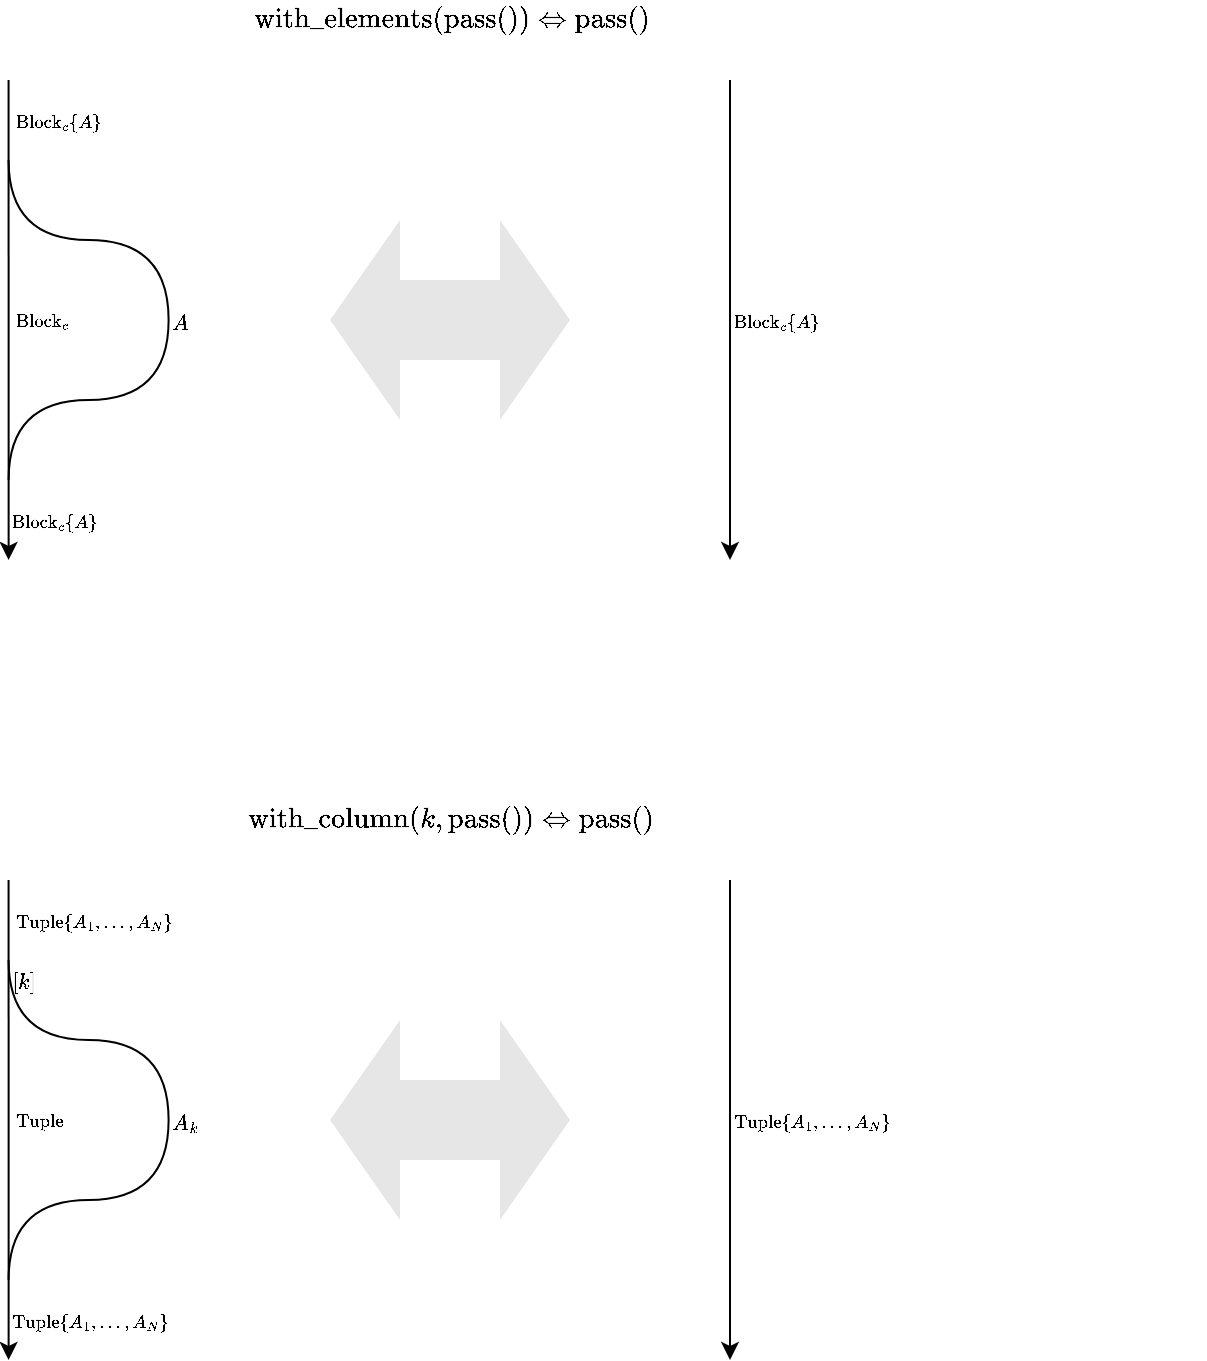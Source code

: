 <mxfile version="13.6.6" type="github" pages="7">
  <diagram id="VC_2qRlN75CcKWWAJQJ7" name="with_elements(pass())">
    <mxGraphModel dx="810" dy="449" grid="1" gridSize="10" guides="1" tooltips="1" connect="1" arrows="1" fold="1" page="1" pageScale="1" pageWidth="850" pageHeight="1100" math="1" shadow="0">
      <root>
        <mxCell id="0" />
        <mxCell id="1" parent="0" />
        <mxCell id="OqvAHqhVPhzf_PtM_NJU-2" style="edgeStyle=orthogonalEdgeStyle;rounded=0;orthogonalLoop=1;jettySize=auto;html=1;curved=1;" parent="1" edge="1">
          <mxGeometry relative="1" as="geometry">
            <mxPoint x="79.29" y="320" as="targetPoint" />
            <mxPoint x="79.29" y="80" as="sourcePoint" />
          </mxGeometry>
        </mxCell>
        <mxCell id="OqvAHqhVPhzf_PtM_NJU-7" value="$$\scriptsize\mathrm{Block}_c$$" style="edgeLabel;html=1;align=left;verticalAlign=middle;resizable=0;points=[];labelBackgroundColor=none;" parent="OqvAHqhVPhzf_PtM_NJU-2" vertex="1" connectable="0">
          <mxGeometry x="-0.1" y="1" relative="1" as="geometry">
            <mxPoint y="12" as="offset" />
          </mxGeometry>
        </mxCell>
        <mxCell id="OqvAHqhVPhzf_PtM_NJU-9" value="$$\scriptsize\mathrm{Block}_c\{A\}$$" style="edgeLabel;html=1;align=left;verticalAlign=middle;resizable=0;points=[];labelBackgroundColor=none;" parent="OqvAHqhVPhzf_PtM_NJU-2" vertex="1" connectable="0">
          <mxGeometry x="-0.836" y="2" relative="1" as="geometry">
            <mxPoint as="offset" />
          </mxGeometry>
        </mxCell>
        <mxCell id="OqvAHqhVPhzf_PtM_NJU-10" value="$$\scriptsize\mathrm{Block}_c\{A\}$$" style="edgeLabel;html=1;align=left;verticalAlign=middle;resizable=0;points=[];labelBackgroundColor=none;" parent="OqvAHqhVPhzf_PtM_NJU-2" vertex="1" connectable="0">
          <mxGeometry x="0.79" relative="1" as="geometry">
            <mxPoint y="5.24" as="offset" />
          </mxGeometry>
        </mxCell>
        <mxCell id="OqvAHqhVPhzf_PtM_NJU-3" value="$$\mathrm{with\_elements}(\mathrm{pass}()) \Leftrightarrow \mathrm{pass}()$$" style="text;html=1;align=center;verticalAlign=middle;resizable=0;points=[];autosize=1;" parent="1" vertex="1">
          <mxGeometry x="80" y="40" width="440" height="20" as="geometry" />
        </mxCell>
        <mxCell id="OqvAHqhVPhzf_PtM_NJU-4" style="edgeStyle=orthogonalEdgeStyle;rounded=0;orthogonalLoop=1;jettySize=auto;html=1;curved=1;" parent="1" edge="1">
          <mxGeometry relative="1" as="geometry">
            <mxPoint x="440" y="320" as="targetPoint" />
            <mxPoint x="440" y="80" as="sourcePoint" />
            <Array as="points">
              <mxPoint x="440" y="140" />
              <mxPoint x="440" y="140" />
            </Array>
          </mxGeometry>
        </mxCell>
        <mxCell id="OqvAHqhVPhzf_PtM_NJU-11" value="$$\scriptsize\mathrm{Block}_c\{A\}$$" style="edgeLabel;html=1;align=left;verticalAlign=middle;resizable=0;points=[];labelBackgroundColor=none;" parent="OqvAHqhVPhzf_PtM_NJU-4" vertex="1" connectable="0">
          <mxGeometry x="0.113" y="4" relative="1" as="geometry">
            <mxPoint x="-4" y="-13.67" as="offset" />
          </mxGeometry>
        </mxCell>
        <mxCell id="OqvAHqhVPhzf_PtM_NJU-5" style="edgeStyle=orthogonalEdgeStyle;rounded=0;orthogonalLoop=1;jettySize=auto;html=1;endArrow=none;endFill=0;curved=1;" parent="1" edge="1">
          <mxGeometry relative="1" as="geometry">
            <mxPoint x="79.29" y="280" as="targetPoint" />
            <mxPoint x="79.29" y="120" as="sourcePoint" />
            <Array as="points">
              <mxPoint x="79.29" y="160" />
              <mxPoint x="159.29" y="160" />
              <mxPoint x="159.29" y="240" />
              <mxPoint x="79.29" y="240" />
            </Array>
          </mxGeometry>
        </mxCell>
        <mxCell id="OqvAHqhVPhzf_PtM_NJU-8" value="$$\small A$$" style="edgeLabel;html=1;align=left;verticalAlign=middle;resizable=0;points=[];labelBackgroundColor=none;" parent="OqvAHqhVPhzf_PtM_NJU-5" vertex="1" connectable="0">
          <mxGeometry x="0.041" relative="1" as="geometry">
            <mxPoint y="-6.21" as="offset" />
          </mxGeometry>
        </mxCell>
        <mxCell id="OqvAHqhVPhzf_PtM_NJU-12" value="$$\mathrm{with\_column}(k, \mathrm{pass}()) \Leftrightarrow \mathrm{pass}()$$" style="text;html=1;align=center;verticalAlign=middle;resizable=0;points=[];autosize=1;" parent="1" vertex="1">
          <mxGeometry x="80" y="440" width="440" height="20" as="geometry" />
        </mxCell>
        <mxCell id="OqvAHqhVPhzf_PtM_NJU-13" style="edgeStyle=orthogonalEdgeStyle;rounded=0;orthogonalLoop=1;jettySize=auto;html=1;curved=1;" parent="1" edge="1">
          <mxGeometry relative="1" as="geometry">
            <mxPoint x="79.29" y="720" as="targetPoint" />
            <mxPoint x="79.29" y="480" as="sourcePoint" />
          </mxGeometry>
        </mxCell>
        <mxCell id="OqvAHqhVPhzf_PtM_NJU-14" value="$$\scriptsize\mathrm{Tuple}$$" style="edgeLabel;html=1;align=left;verticalAlign=middle;resizable=0;points=[];labelBackgroundColor=none;" parent="OqvAHqhVPhzf_PtM_NJU-13" vertex="1" connectable="0">
          <mxGeometry x="-0.1" y="1" relative="1" as="geometry">
            <mxPoint y="12" as="offset" />
          </mxGeometry>
        </mxCell>
        <mxCell id="OqvAHqhVPhzf_PtM_NJU-15" value="$$\scriptsize\mathrm{Tuple}\{A_1,\ldots,A_N\}$$" style="edgeLabel;html=1;align=left;verticalAlign=middle;resizable=0;points=[];labelBackgroundColor=none;" parent="OqvAHqhVPhzf_PtM_NJU-13" vertex="1" connectable="0">
          <mxGeometry x="-0.836" y="2" relative="1" as="geometry">
            <mxPoint as="offset" />
          </mxGeometry>
        </mxCell>
        <mxCell id="OqvAHqhVPhzf_PtM_NJU-16" value="$$\scriptsize\mathrm{Tuple}\{A_1,\ldots,A_N\}$$" style="edgeLabel;html=1;align=left;verticalAlign=middle;resizable=0;points=[];labelBackgroundColor=none;" parent="OqvAHqhVPhzf_PtM_NJU-13" vertex="1" connectable="0">
          <mxGeometry x="0.79" relative="1" as="geometry">
            <mxPoint y="5.24" as="offset" />
          </mxGeometry>
        </mxCell>
        <mxCell id="OqvAHqhVPhzf_PtM_NJU-17" style="edgeStyle=orthogonalEdgeStyle;rounded=0;orthogonalLoop=1;jettySize=auto;html=1;curved=1;" parent="1" edge="1">
          <mxGeometry relative="1" as="geometry">
            <mxPoint x="440.0" y="720" as="targetPoint" />
            <mxPoint x="440.0" y="480" as="sourcePoint" />
            <Array as="points">
              <mxPoint x="440.0" y="540" />
              <mxPoint x="440.0" y="540" />
            </Array>
          </mxGeometry>
        </mxCell>
        <mxCell id="OqvAHqhVPhzf_PtM_NJU-18" value="$$\scriptsize\mathrm{Tuple}\{A_1,\ldots,A_N\}$$" style="edgeLabel;html=1;align=left;verticalAlign=middle;resizable=0;points=[];labelBackgroundColor=none;" parent="OqvAHqhVPhzf_PtM_NJU-17" vertex="1" connectable="0">
          <mxGeometry x="0.113" y="4" relative="1" as="geometry">
            <mxPoint x="-4" y="-13.67" as="offset" />
          </mxGeometry>
        </mxCell>
        <mxCell id="OqvAHqhVPhzf_PtM_NJU-19" style="edgeStyle=orthogonalEdgeStyle;rounded=0;orthogonalLoop=1;jettySize=auto;html=1;endArrow=none;endFill=0;curved=1;" parent="1" edge="1">
          <mxGeometry relative="1" as="geometry">
            <mxPoint x="79.29" y="680" as="targetPoint" />
            <mxPoint x="79.29" y="520" as="sourcePoint" />
            <Array as="points">
              <mxPoint x="79.29" y="560" />
              <mxPoint x="159.29" y="560" />
              <mxPoint x="159.29" y="640" />
              <mxPoint x="79.29" y="640" />
            </Array>
          </mxGeometry>
        </mxCell>
        <mxCell id="OqvAHqhVPhzf_PtM_NJU-20" value="$$\small A_k$$" style="edgeLabel;html=1;align=left;verticalAlign=middle;resizable=0;points=[];labelBackgroundColor=none;" parent="OqvAHqhVPhzf_PtM_NJU-19" vertex="1" connectable="0">
          <mxGeometry x="0.041" relative="1" as="geometry">
            <mxPoint y="-6.21" as="offset" />
          </mxGeometry>
        </mxCell>
        <mxCell id="OqvAHqhVPhzf_PtM_NJU-22" value="$$\small [k]$$" style="edgeLabel;html=1;align=left;verticalAlign=middle;resizable=0;points=[];labelBackgroundColor=none;" parent="OqvAHqhVPhzf_PtM_NJU-19" vertex="1" connectable="0">
          <mxGeometry x="-0.825" y="11" relative="1" as="geometry">
            <mxPoint x="-11" y="-18" as="offset" />
          </mxGeometry>
        </mxCell>
        <mxCell id="bgC6ASMhtTJxlkrVkB5l-1" value="" style="html=1;shadow=0;dashed=0;align=center;verticalAlign=middle;shape=mxgraph.arrows2.twoWayArrow;dy=0.6;dx=35;strokeColor=none;fillColor=#E6E6E6;" vertex="1" parent="1">
          <mxGeometry x="240" y="150" width="120" height="100" as="geometry" />
        </mxCell>
        <mxCell id="bgC6ASMhtTJxlkrVkB5l-2" value="" style="html=1;shadow=0;dashed=0;align=center;verticalAlign=middle;shape=mxgraph.arrows2.twoWayArrow;dy=0.6;dx=35;strokeColor=none;fillColor=#E6E6E6;" vertex="1" parent="1">
          <mxGeometry x="240" y="550" width="120" height="100" as="geometry" />
        </mxCell>
      </root>
    </mxGraphModel>
  </diagram>
  <diagram name="chain_of(with_elements(p), with_elements(q))" id="T-1Q-MEfAHI_c1oOko1I">
    <mxGraphModel dx="810" dy="449" grid="1" gridSize="10" guides="1" tooltips="1" connect="1" arrows="1" fold="1" page="1" pageScale="1" pageWidth="850" pageHeight="1100" math="1" shadow="0">
      <root>
        <mxCell id="sSdKf65W-huAlD8ksLxC-0" />
        <mxCell id="sSdKf65W-huAlD8ksLxC-1" parent="sSdKf65W-huAlD8ksLxC-0" />
        <mxCell id="sSdKf65W-huAlD8ksLxC-6" value="$$\mathrm{chain\_of}(\mathrm{with\_elements}(p), \mathrm{with\_elements}(q)) \Leftrightarrow&lt;br&gt; \mathrm{with\_elements}(\mathrm{chain\_of}(p, q))$$" style="text;html=1;align=center;verticalAlign=middle;resizable=0;points=[];autosize=1;" parent="sSdKf65W-huAlD8ksLxC-1" vertex="1">
          <mxGeometry x="70" y="35" width="520" height="30" as="geometry" />
        </mxCell>
        <mxCell id="sSdKf65W-huAlD8ksLxC-7" style="edgeStyle=orthogonalEdgeStyle;rounded=0;orthogonalLoop=1;jettySize=auto;html=1;curved=1;" parent="sSdKf65W-huAlD8ksLxC-1" edge="1">
          <mxGeometry relative="1" as="geometry">
            <mxPoint x="80" y="440" as="targetPoint" />
            <mxPoint x="80" y="80" as="sourcePoint" />
            <Array as="points">
              <mxPoint x="80" y="140" />
              <mxPoint x="80" y="140" />
            </Array>
          </mxGeometry>
        </mxCell>
        <mxCell id="sSdKf65W-huAlD8ksLxC-8" value="$$\scriptsize\mathrm{Block}_c\{A\}$$" style="edgeLabel;html=1;align=left;verticalAlign=middle;resizable=0;points=[];labelBackgroundColor=none;" parent="sSdKf65W-huAlD8ksLxC-7" vertex="1" connectable="0">
          <mxGeometry x="0.113" y="4" relative="1" as="geometry">
            <mxPoint x="-4" y="-180" as="offset" />
          </mxGeometry>
        </mxCell>
        <mxCell id="9YQIBq8QuzvapHdUd5K3-6" value="&lt;div&gt;$$\scriptsize\mathrm{Block}_c\{C\}$$&lt;/div&gt;" style="edgeLabel;html=1;align=left;verticalAlign=middle;resizable=0;points=[];labelBackgroundColor=none;" parent="sSdKf65W-huAlD8ksLxC-7" vertex="1" connectable="0">
          <mxGeometry x="0.886" relative="1" as="geometry">
            <mxPoint y="0.57" as="offset" />
          </mxGeometry>
        </mxCell>
        <mxCell id="sBrXmS2h3OE2WLOgCtTx-0" value="$$\scriptsize\mathrm{Block}_c\{B\}$$" style="edgeLabel;html=1;align=left;verticalAlign=middle;resizable=0;points=[];labelBackgroundColor=none;" parent="sSdKf65W-huAlD8ksLxC-7" vertex="1" connectable="0">
          <mxGeometry x="-0.073" relative="1" as="geometry">
            <mxPoint y="12.94" as="offset" />
          </mxGeometry>
        </mxCell>
        <mxCell id="9YQIBq8QuzvapHdUd5K3-0" style="edgeStyle=orthogonalEdgeStyle;curved=1;rounded=0;orthogonalLoop=1;jettySize=auto;html=1;startArrow=none;startFill=0;endArrow=none;endFill=0;exitX=0.5;exitY=1;exitDx=0;exitDy=0;" parent="sSdKf65W-huAlD8ksLxC-1" source="sSdKf65W-huAlD8ksLxC-23" edge="1">
          <mxGeometry relative="1" as="geometry">
            <mxPoint x="80" y="240" as="targetPoint" />
          </mxGeometry>
        </mxCell>
        <mxCell id="9YQIBq8QuzvapHdUd5K3-8" value="$$\small B$$" style="edgeLabel;html=1;align=left;verticalAlign=middle;resizable=0;points=[];labelBackgroundColor=none;" parent="9YQIBq8QuzvapHdUd5K3-0" vertex="1" connectable="0">
          <mxGeometry x="-0.338" y="-2" relative="1" as="geometry">
            <mxPoint x="19.97" y="-8" as="offset" />
          </mxGeometry>
        </mxCell>
        <mxCell id="sSdKf65W-huAlD8ksLxC-23" value="$$p$$" style="rounded=1;whiteSpace=wrap;html=1;labelBackgroundColor=none;fillColor=#FFFFFF;align=center;" parent="sSdKf65W-huAlD8ksLxC-1" vertex="1">
          <mxGeometry x="120" y="160" width="80" height="40" as="geometry" />
        </mxCell>
        <mxCell id="9YQIBq8QuzvapHdUd5K3-1" style="edgeStyle=orthogonalEdgeStyle;curved=1;rounded=0;orthogonalLoop=1;jettySize=auto;html=1;startArrow=none;startFill=0;endArrow=classic;endFill=1;entryX=0.5;entryY=0;entryDx=0;entryDy=0;" parent="sSdKf65W-huAlD8ksLxC-1" target="sSdKf65W-huAlD8ksLxC-23" edge="1">
          <mxGeometry relative="1" as="geometry">
            <mxPoint x="160" y="150" as="targetPoint" />
            <mxPoint x="80" y="120" as="sourcePoint" />
            <Array as="points">
              <mxPoint x="80" y="140" />
              <mxPoint x="160" y="140" />
            </Array>
          </mxGeometry>
        </mxCell>
        <mxCell id="9YQIBq8QuzvapHdUd5K3-7" value="$$\small A$$" style="edgeLabel;html=1;align=left;verticalAlign=middle;resizable=0;points=[];labelBackgroundColor=none;" parent="9YQIBq8QuzvapHdUd5K3-1" vertex="1" connectable="0">
          <mxGeometry x="0.372" y="-2" relative="1" as="geometry">
            <mxPoint x="-2.1" y="-12" as="offset" />
          </mxGeometry>
        </mxCell>
        <mxCell id="9YQIBq8QuzvapHdUd5K3-2" value="$$q$$" style="rounded=1;whiteSpace=wrap;html=1;labelBackgroundColor=none;fillColor=#FFFFFF;align=center;" parent="sSdKf65W-huAlD8ksLxC-1" vertex="1">
          <mxGeometry x="120" y="310" width="80" height="40" as="geometry" />
        </mxCell>
        <mxCell id="9YQIBq8QuzvapHdUd5K3-3" style="edgeStyle=orthogonalEdgeStyle;curved=1;rounded=0;orthogonalLoop=1;jettySize=auto;html=1;startArrow=none;startFill=0;endArrow=none;endFill=0;exitX=0.5;exitY=1;exitDx=0;exitDy=0;" parent="sSdKf65W-huAlD8ksLxC-1" source="9YQIBq8QuzvapHdUd5K3-2" edge="1">
          <mxGeometry relative="1" as="geometry">
            <mxPoint x="80" y="390" as="targetPoint" />
            <mxPoint x="170" y="360" as="sourcePoint" />
          </mxGeometry>
        </mxCell>
        <mxCell id="9YQIBq8QuzvapHdUd5K3-10" value="$$\small C$$" style="edgeLabel;html=1;align=left;verticalAlign=middle;resizable=0;points=[];labelBackgroundColor=none;" parent="9YQIBq8QuzvapHdUd5K3-3" vertex="1" connectable="0">
          <mxGeometry x="-0.719" y="-13" relative="1" as="geometry">
            <mxPoint x="12.97" y="-6.57" as="offset" />
          </mxGeometry>
        </mxCell>
        <mxCell id="9YQIBq8QuzvapHdUd5K3-4" style="edgeStyle=orthogonalEdgeStyle;curved=1;rounded=0;orthogonalLoop=1;jettySize=auto;html=1;startArrow=none;startFill=0;endArrow=classic;endFill=1;entryX=0.5;entryY=0;entryDx=0;entryDy=0;" parent="sSdKf65W-huAlD8ksLxC-1" target="9YQIBq8QuzvapHdUd5K3-2" edge="1">
          <mxGeometry relative="1" as="geometry">
            <mxPoint x="170" y="300" as="targetPoint" />
            <mxPoint x="80" y="270" as="sourcePoint" />
            <Array as="points">
              <mxPoint x="80" y="290" />
              <mxPoint x="160" y="290" />
            </Array>
          </mxGeometry>
        </mxCell>
        <mxCell id="9YQIBq8QuzvapHdUd5K3-9" value="$$\small B$$" style="edgeLabel;html=1;align=left;verticalAlign=middle;resizable=0;points=[];labelBackgroundColor=none;" parent="9YQIBq8QuzvapHdUd5K3-4" vertex="1" connectable="0">
          <mxGeometry x="0.303" y="-2" relative="1" as="geometry">
            <mxPoint y="-12" as="offset" />
          </mxGeometry>
        </mxCell>
        <mxCell id="9YQIBq8QuzvapHdUd5K3-11" style="edgeStyle=orthogonalEdgeStyle;rounded=0;orthogonalLoop=1;jettySize=auto;html=1;curved=1;" parent="sSdKf65W-huAlD8ksLxC-1" edge="1">
          <mxGeometry relative="1" as="geometry">
            <mxPoint x="480" y="440" as="targetPoint" />
            <mxPoint x="480" y="80" as="sourcePoint" />
            <Array as="points">
              <mxPoint x="480" y="160" />
              <mxPoint x="480" y="160" />
            </Array>
          </mxGeometry>
        </mxCell>
        <mxCell id="9YQIBq8QuzvapHdUd5K3-12" value="$$\scriptsize\mathrm{Block}_c\{A\}$$" style="edgeLabel;html=1;align=left;verticalAlign=middle;resizable=0;points=[];labelBackgroundColor=none;" parent="9YQIBq8QuzvapHdUd5K3-11" vertex="1" connectable="0">
          <mxGeometry x="0.113" y="4" relative="1" as="geometry">
            <mxPoint x="-4" y="-180" as="offset" />
          </mxGeometry>
        </mxCell>
        <mxCell id="9YQIBq8QuzvapHdUd5K3-13" value="&lt;div&gt;$$\scriptsize\mathrm{Block}_c\{C\}$$&lt;/div&gt;" style="edgeLabel;html=1;align=left;verticalAlign=middle;resizable=0;points=[];labelBackgroundColor=none;" parent="9YQIBq8QuzvapHdUd5K3-11" vertex="1" connectable="0">
          <mxGeometry x="0.886" relative="1" as="geometry">
            <mxPoint y="-2" as="offset" />
          </mxGeometry>
        </mxCell>
        <mxCell id="9YQIBq8QuzvapHdUd5K3-24" style="edgeStyle=orthogonalEdgeStyle;curved=1;rounded=0;orthogonalLoop=1;jettySize=auto;html=1;entryX=0.5;entryY=0;entryDx=0;entryDy=0;startArrow=none;startFill=0;endArrow=classic;endFill=1;" parent="sSdKf65W-huAlD8ksLxC-1" source="9YQIBq8QuzvapHdUd5K3-16" target="9YQIBq8QuzvapHdUd5K3-19" edge="1">
          <mxGeometry relative="1" as="geometry" />
        </mxCell>
        <mxCell id="9YQIBq8QuzvapHdUd5K3-25" value="$$\small B$$" style="edgeLabel;html=1;align=left;verticalAlign=middle;resizable=0;points=[];labelBackgroundColor=none;" parent="9YQIBq8QuzvapHdUd5K3-24" vertex="1" connectable="0">
          <mxGeometry x="-0.208" y="-1" relative="1" as="geometry">
            <mxPoint x="1" y="4.17" as="offset" />
          </mxGeometry>
        </mxCell>
        <mxCell id="9YQIBq8QuzvapHdUd5K3-16" value="$$p$$" style="rounded=1;whiteSpace=wrap;html=1;labelBackgroundColor=none;fillColor=#FFFFFF;align=center;" parent="sSdKf65W-huAlD8ksLxC-1" vertex="1">
          <mxGeometry x="520" y="200" width="80" height="40" as="geometry" />
        </mxCell>
        <mxCell id="9YQIBq8QuzvapHdUd5K3-17" style="edgeStyle=orthogonalEdgeStyle;curved=1;rounded=0;orthogonalLoop=1;jettySize=auto;html=1;startArrow=none;startFill=0;endArrow=classic;endFill=1;entryX=0.5;entryY=0;entryDx=0;entryDy=0;" parent="sSdKf65W-huAlD8ksLxC-1" target="9YQIBq8QuzvapHdUd5K3-16" edge="1">
          <mxGeometry relative="1" as="geometry">
            <mxPoint x="560" y="190" as="targetPoint" />
            <mxPoint x="480" y="160" as="sourcePoint" />
            <Array as="points">
              <mxPoint x="480" y="180" />
              <mxPoint x="560" y="180" />
            </Array>
          </mxGeometry>
        </mxCell>
        <mxCell id="9YQIBq8QuzvapHdUd5K3-18" value="$$\small A$$" style="edgeLabel;html=1;align=left;verticalAlign=middle;resizable=0;points=[];labelBackgroundColor=none;" parent="9YQIBq8QuzvapHdUd5K3-17" vertex="1" connectable="0">
          <mxGeometry x="0.372" y="-2" relative="1" as="geometry">
            <mxPoint x="-2.1" y="-12" as="offset" />
          </mxGeometry>
        </mxCell>
        <mxCell id="9YQIBq8QuzvapHdUd5K3-19" value="$$q$$" style="rounded=1;whiteSpace=wrap;html=1;labelBackgroundColor=none;fillColor=#FFFFFF;align=center;" parent="sSdKf65W-huAlD8ksLxC-1" vertex="1">
          <mxGeometry x="520" y="280" width="80" height="40" as="geometry" />
        </mxCell>
        <mxCell id="9YQIBq8QuzvapHdUd5K3-20" style="edgeStyle=orthogonalEdgeStyle;curved=1;rounded=0;orthogonalLoop=1;jettySize=auto;html=1;startArrow=none;startFill=0;endArrow=none;endFill=0;exitX=0.5;exitY=1;exitDx=0;exitDy=0;" parent="sSdKf65W-huAlD8ksLxC-1" source="9YQIBq8QuzvapHdUd5K3-19" edge="1">
          <mxGeometry relative="1" as="geometry">
            <mxPoint x="480" y="360" as="targetPoint" />
            <mxPoint x="570" y="330" as="sourcePoint" />
          </mxGeometry>
        </mxCell>
        <mxCell id="9YQIBq8QuzvapHdUd5K3-21" value="$$\small C$$" style="edgeLabel;html=1;align=left;verticalAlign=middle;resizable=0;points=[];labelBackgroundColor=none;" parent="9YQIBq8QuzvapHdUd5K3-20" vertex="1" connectable="0">
          <mxGeometry x="-0.719" y="-13" relative="1" as="geometry">
            <mxPoint x="12.97" y="-6.57" as="offset" />
          </mxGeometry>
        </mxCell>
        <mxCell id="iPC6T5gMBQJgRlyqRvgl-0" value="" style="html=1;shadow=0;dashed=0;align=center;verticalAlign=middle;shape=mxgraph.arrows2.twoWayArrow;dy=0.6;dx=35;strokeColor=none;fillColor=#E6E6E6;" vertex="1" parent="sSdKf65W-huAlD8ksLxC-1">
          <mxGeometry x="280" y="210" width="120" height="100" as="geometry" />
        </mxCell>
      </root>
    </mxGraphModel>
  </diagram>
  <diagram name="chain_of(with_column(k, p), with_column(k, q))" id="lRpEVqbltGS1by_bNDZX">
    <mxGraphModel dx="810" dy="449" grid="1" gridSize="10" guides="1" tooltips="1" connect="1" arrows="1" fold="1" page="1" pageScale="1" pageWidth="850" pageHeight="1100" math="1" shadow="0">
      <root>
        <mxCell id="XpfA_lSa3H_GRzcq0W8--0" />
        <mxCell id="XpfA_lSa3H_GRzcq0W8--1" parent="XpfA_lSa3H_GRzcq0W8--0" />
        <mxCell id="XpfA_lSa3H_GRzcq0W8--2" value="$$\mathrm{chain\_of}(\mathrm{with\_column}(k, p), \mathrm{with\_column}(k, q)) \Leftrightarrow&lt;br&gt; \mathrm{with\_column}(k, \mathrm{chain\_of}(p, q))$$" style="text;html=1;align=center;verticalAlign=middle;resizable=0;points=[];autosize=1;" parent="XpfA_lSa3H_GRzcq0W8--1" vertex="1">
          <mxGeometry x="80" y="30" width="520" height="30" as="geometry" />
        </mxCell>
        <mxCell id="XpfA_lSa3H_GRzcq0W8--3" style="edgeStyle=orthogonalEdgeStyle;rounded=0;orthogonalLoop=1;jettySize=auto;html=1;curved=1;" parent="XpfA_lSa3H_GRzcq0W8--1" edge="1">
          <mxGeometry relative="1" as="geometry">
            <mxPoint x="80" y="440" as="targetPoint" />
            <mxPoint x="80" y="80" as="sourcePoint" />
            <Array as="points">
              <mxPoint x="80" y="140" />
              <mxPoint x="80" y="140" />
            </Array>
          </mxGeometry>
        </mxCell>
        <mxCell id="XpfA_lSa3H_GRzcq0W8--4" value="$$\scriptsize\mathrm{Tuple}\{A_1,\ldots,A_k,\ldots,A_N\}$$" style="edgeLabel;html=1;align=left;verticalAlign=middle;resizable=0;points=[];labelBackgroundColor=none;" parent="XpfA_lSa3H_GRzcq0W8--3" vertex="1" connectable="0">
          <mxGeometry x="0.113" y="4" relative="1" as="geometry">
            <mxPoint x="-4" y="-180" as="offset" />
          </mxGeometry>
        </mxCell>
        <mxCell id="XpfA_lSa3H_GRzcq0W8--5" value="&lt;div&gt;$$\scriptsize\mathrm{Tuple}\{A_1,\ldots,C_k,\ldots,A_N\}$$&lt;/div&gt;" style="edgeLabel;html=1;align=left;verticalAlign=middle;resizable=0;points=[];labelBackgroundColor=none;" parent="XpfA_lSa3H_GRzcq0W8--3" vertex="1" connectable="0">
          <mxGeometry x="0.886" relative="1" as="geometry">
            <mxPoint y="-1.9" as="offset" />
          </mxGeometry>
        </mxCell>
        <mxCell id="XpfA_lSa3H_GRzcq0W8--28" value="$$\small [k]$$" style="edgeLabel;html=1;align=left;verticalAlign=middle;resizable=0;points=[];labelBackgroundColor=none;" parent="XpfA_lSa3H_GRzcq0W8--3" vertex="1" connectable="0">
          <mxGeometry x="-0.625" y="-20" relative="1" as="geometry">
            <mxPoint x="19" y="-27.43" as="offset" />
          </mxGeometry>
        </mxCell>
        <mxCell id="XpfA_lSa3H_GRzcq0W8--29" value="$$\small [k]$$" style="edgeLabel;html=1;align=left;verticalAlign=middle;resizable=0;points=[];labelBackgroundColor=none;" parent="XpfA_lSa3H_GRzcq0W8--3" vertex="1" connectable="0">
          <mxGeometry x="-0.235" relative="1" as="geometry">
            <mxPoint y="62.29" as="offset" />
          </mxGeometry>
        </mxCell>
        <mxCell id="npw5P27rZLXqCzKc40Cq-1" value="$$\scriptsize\mathrm{Tuple}\{A_1,\ldots,B_k,\ldots,A_N\}$$" style="edgeLabel;html=1;align=left;verticalAlign=middle;resizable=0;points=[];labelBackgroundColor=none;" parent="XpfA_lSa3H_GRzcq0W8--3" vertex="1" connectable="0">
          <mxGeometry x="-0.38" relative="1" as="geometry">
            <mxPoint y="68.57" as="offset" />
          </mxGeometry>
        </mxCell>
        <mxCell id="XpfA_lSa3H_GRzcq0W8--7" style="edgeStyle=orthogonalEdgeStyle;curved=1;rounded=0;orthogonalLoop=1;jettySize=auto;html=1;startArrow=none;startFill=0;endArrow=none;endFill=0;exitX=0.5;exitY=1;exitDx=0;exitDy=0;" parent="XpfA_lSa3H_GRzcq0W8--1" source="XpfA_lSa3H_GRzcq0W8--9" edge="1">
          <mxGeometry relative="1" as="geometry">
            <mxPoint x="80" y="240" as="targetPoint" />
          </mxGeometry>
        </mxCell>
        <mxCell id="XpfA_lSa3H_GRzcq0W8--8" value="$$\small B_k$$" style="edgeLabel;html=1;align=left;verticalAlign=middle;resizable=0;points=[];labelBackgroundColor=none;" parent="XpfA_lSa3H_GRzcq0W8--7" vertex="1" connectable="0">
          <mxGeometry x="-0.338" y="-2" relative="1" as="geometry">
            <mxPoint x="19.97" y="-8" as="offset" />
          </mxGeometry>
        </mxCell>
        <mxCell id="XpfA_lSa3H_GRzcq0W8--9" value="$$p$$" style="rounded=1;whiteSpace=wrap;html=1;labelBackgroundColor=none;fillColor=#FFFFFF;align=center;" parent="XpfA_lSa3H_GRzcq0W8--1" vertex="1">
          <mxGeometry x="120" y="160" width="80" height="40" as="geometry" />
        </mxCell>
        <mxCell id="XpfA_lSa3H_GRzcq0W8--10" style="edgeStyle=orthogonalEdgeStyle;curved=1;rounded=0;orthogonalLoop=1;jettySize=auto;html=1;startArrow=none;startFill=0;endArrow=classic;endFill=1;entryX=0.5;entryY=0;entryDx=0;entryDy=0;" parent="XpfA_lSa3H_GRzcq0W8--1" target="XpfA_lSa3H_GRzcq0W8--9" edge="1">
          <mxGeometry relative="1" as="geometry">
            <mxPoint x="160" y="150" as="targetPoint" />
            <mxPoint x="80" y="120" as="sourcePoint" />
            <Array as="points">
              <mxPoint x="80" y="140" />
              <mxPoint x="160" y="140" />
            </Array>
          </mxGeometry>
        </mxCell>
        <mxCell id="XpfA_lSa3H_GRzcq0W8--11" value="$$\small A_k$$" style="edgeLabel;html=1;align=left;verticalAlign=middle;resizable=0;points=[];labelBackgroundColor=none;" parent="XpfA_lSa3H_GRzcq0W8--10" vertex="1" connectable="0">
          <mxGeometry x="0.372" y="-2" relative="1" as="geometry">
            <mxPoint x="-2.1" y="-12" as="offset" />
          </mxGeometry>
        </mxCell>
        <mxCell id="XpfA_lSa3H_GRzcq0W8--12" value="$$q$$" style="rounded=1;whiteSpace=wrap;html=1;labelBackgroundColor=none;fillColor=#FFFFFF;align=center;" parent="XpfA_lSa3H_GRzcq0W8--1" vertex="1">
          <mxGeometry x="120" y="320" width="80" height="40" as="geometry" />
        </mxCell>
        <mxCell id="XpfA_lSa3H_GRzcq0W8--13" style="edgeStyle=orthogonalEdgeStyle;curved=1;rounded=0;orthogonalLoop=1;jettySize=auto;html=1;startArrow=none;startFill=0;endArrow=none;endFill=0;exitX=0.5;exitY=1;exitDx=0;exitDy=0;" parent="XpfA_lSa3H_GRzcq0W8--1" source="XpfA_lSa3H_GRzcq0W8--12" edge="1">
          <mxGeometry relative="1" as="geometry">
            <mxPoint x="80" y="400" as="targetPoint" />
            <mxPoint x="170" y="370" as="sourcePoint" />
          </mxGeometry>
        </mxCell>
        <mxCell id="XpfA_lSa3H_GRzcq0W8--14" value="$$\small C_k$$" style="edgeLabel;html=1;align=left;verticalAlign=middle;resizable=0;points=[];labelBackgroundColor=none;" parent="XpfA_lSa3H_GRzcq0W8--13" vertex="1" connectable="0">
          <mxGeometry x="-0.719" y="-13" relative="1" as="geometry">
            <mxPoint x="12.97" y="-6.57" as="offset" />
          </mxGeometry>
        </mxCell>
        <mxCell id="XpfA_lSa3H_GRzcq0W8--15" style="edgeStyle=orthogonalEdgeStyle;curved=1;rounded=0;orthogonalLoop=1;jettySize=auto;html=1;startArrow=none;startFill=0;endArrow=classic;endFill=1;entryX=0.5;entryY=0;entryDx=0;entryDy=0;" parent="XpfA_lSa3H_GRzcq0W8--1" target="XpfA_lSa3H_GRzcq0W8--12" edge="1">
          <mxGeometry relative="1" as="geometry">
            <mxPoint x="170" y="310" as="targetPoint" />
            <mxPoint x="80" y="280" as="sourcePoint" />
            <Array as="points">
              <mxPoint x="80" y="300" />
              <mxPoint x="160" y="300" />
            </Array>
          </mxGeometry>
        </mxCell>
        <mxCell id="XpfA_lSa3H_GRzcq0W8--16" value="$$\small B_k$$" style="edgeLabel;html=1;align=left;verticalAlign=middle;resizable=0;points=[];labelBackgroundColor=none;" parent="XpfA_lSa3H_GRzcq0W8--15" vertex="1" connectable="0">
          <mxGeometry x="0.303" y="-2" relative="1" as="geometry">
            <mxPoint y="-12" as="offset" />
          </mxGeometry>
        </mxCell>
        <mxCell id="XpfA_lSa3H_GRzcq0W8--17" style="edgeStyle=orthogonalEdgeStyle;rounded=0;orthogonalLoop=1;jettySize=auto;html=1;curved=1;" parent="XpfA_lSa3H_GRzcq0W8--1" edge="1">
          <mxGeometry relative="1" as="geometry">
            <mxPoint x="480" y="440" as="targetPoint" />
            <mxPoint x="480" y="80" as="sourcePoint" />
            <Array as="points">
              <mxPoint x="480" y="160" />
              <mxPoint x="480" y="160" />
            </Array>
          </mxGeometry>
        </mxCell>
        <mxCell id="XpfA_lSa3H_GRzcq0W8--18" value="$$\scriptsize\mathrm{Tuple}\{A_1,\ldots,A_k,\ldots,A_N\}$$" style="edgeLabel;html=1;align=left;verticalAlign=middle;resizable=0;points=[];labelBackgroundColor=none;" parent="XpfA_lSa3H_GRzcq0W8--17" vertex="1" connectable="0">
          <mxGeometry x="0.113" y="4" relative="1" as="geometry">
            <mxPoint x="-4" y="-180" as="offset" />
          </mxGeometry>
        </mxCell>
        <mxCell id="XpfA_lSa3H_GRzcq0W8--19" value="&lt;div&gt;&lt;div&gt;$$\scriptsize\mathrm{Tuple}\{A_1,\ldots,C_k,\ldots,A_N\}$$&lt;/div&gt;&lt;/div&gt;" style="edgeLabel;html=1;align=left;verticalAlign=middle;resizable=0;points=[];labelBackgroundColor=none;" parent="XpfA_lSa3H_GRzcq0W8--17" vertex="1" connectable="0">
          <mxGeometry x="0.886" relative="1" as="geometry">
            <mxPoint y="1" as="offset" />
          </mxGeometry>
        </mxCell>
        <mxCell id="XpfA_lSa3H_GRzcq0W8--20" style="edgeStyle=orthogonalEdgeStyle;curved=1;rounded=0;orthogonalLoop=1;jettySize=auto;html=1;entryX=0.5;entryY=0;entryDx=0;entryDy=0;startArrow=none;startFill=0;endArrow=classic;endFill=1;" parent="XpfA_lSa3H_GRzcq0W8--1" source="XpfA_lSa3H_GRzcq0W8--22" target="XpfA_lSa3H_GRzcq0W8--25" edge="1">
          <mxGeometry relative="1" as="geometry" />
        </mxCell>
        <mxCell id="XpfA_lSa3H_GRzcq0W8--21" value="$$\small B_k$$" style="edgeLabel;html=1;align=left;verticalAlign=middle;resizable=0;points=[];labelBackgroundColor=none;" parent="XpfA_lSa3H_GRzcq0W8--20" vertex="1" connectable="0">
          <mxGeometry x="-0.208" y="-1" relative="1" as="geometry">
            <mxPoint x="1" y="4.17" as="offset" />
          </mxGeometry>
        </mxCell>
        <mxCell id="XpfA_lSa3H_GRzcq0W8--22" value="$$p$$" style="rounded=1;whiteSpace=wrap;html=1;labelBackgroundColor=none;fillColor=#FFFFFF;align=center;" parent="XpfA_lSa3H_GRzcq0W8--1" vertex="1">
          <mxGeometry x="520" y="200" width="80" height="40" as="geometry" />
        </mxCell>
        <mxCell id="XpfA_lSa3H_GRzcq0W8--23" style="edgeStyle=orthogonalEdgeStyle;curved=1;rounded=0;orthogonalLoop=1;jettySize=auto;html=1;startArrow=none;startFill=0;endArrow=classic;endFill=1;entryX=0.5;entryY=0;entryDx=0;entryDy=0;" parent="XpfA_lSa3H_GRzcq0W8--1" target="XpfA_lSa3H_GRzcq0W8--22" edge="1">
          <mxGeometry relative="1" as="geometry">
            <mxPoint x="560" y="190" as="targetPoint" />
            <mxPoint x="480" y="160" as="sourcePoint" />
            <Array as="points">
              <mxPoint x="480" y="180" />
              <mxPoint x="560" y="180" />
            </Array>
          </mxGeometry>
        </mxCell>
        <mxCell id="XpfA_lSa3H_GRzcq0W8--24" value="$$\small A_k$$" style="edgeLabel;html=1;align=left;verticalAlign=middle;resizable=0;points=[];labelBackgroundColor=none;" parent="XpfA_lSa3H_GRzcq0W8--23" vertex="1" connectable="0">
          <mxGeometry x="0.372" y="-2" relative="1" as="geometry">
            <mxPoint x="-2.1" y="-12" as="offset" />
          </mxGeometry>
        </mxCell>
        <mxCell id="zqX3Bzw4UVzp1CyRPtgm-0" value="$$\small [k]$$" style="edgeLabel;html=1;align=left;verticalAlign=middle;resizable=0;points=[];labelBackgroundColor=none;" parent="XpfA_lSa3H_GRzcq0W8--23" vertex="1" connectable="0">
          <mxGeometry x="-0.409" y="3" relative="1" as="geometry">
            <mxPoint x="-15.21" y="-17" as="offset" />
          </mxGeometry>
        </mxCell>
        <mxCell id="XpfA_lSa3H_GRzcq0W8--25" value="$$q$$" style="rounded=1;whiteSpace=wrap;html=1;labelBackgroundColor=none;fillColor=#FFFFFF;align=center;" parent="XpfA_lSa3H_GRzcq0W8--1" vertex="1">
          <mxGeometry x="520" y="280" width="80" height="40" as="geometry" />
        </mxCell>
        <mxCell id="XpfA_lSa3H_GRzcq0W8--26" style="edgeStyle=orthogonalEdgeStyle;curved=1;rounded=0;orthogonalLoop=1;jettySize=auto;html=1;startArrow=none;startFill=0;endArrow=none;endFill=0;exitX=0.5;exitY=1;exitDx=0;exitDy=0;" parent="XpfA_lSa3H_GRzcq0W8--1" source="XpfA_lSa3H_GRzcq0W8--25" edge="1">
          <mxGeometry relative="1" as="geometry">
            <mxPoint x="480" y="360" as="targetPoint" />
            <mxPoint x="570" y="330" as="sourcePoint" />
          </mxGeometry>
        </mxCell>
        <mxCell id="XpfA_lSa3H_GRzcq0W8--27" value="$$\small C_k$$" style="edgeLabel;html=1;align=left;verticalAlign=middle;resizable=0;points=[];labelBackgroundColor=none;" parent="XpfA_lSa3H_GRzcq0W8--26" vertex="1" connectable="0">
          <mxGeometry x="-0.719" y="-13" relative="1" as="geometry">
            <mxPoint x="12.97" y="-6.57" as="offset" />
          </mxGeometry>
        </mxCell>
        <mxCell id="XpfA_lSa3H_GRzcq0W8--30" value="&lt;div&gt;$$\mathrm{chain\_of}(\mathrm{with\_column}(i, p), \mathrm{with\_column}(j, q)) \Leftrightarrow&lt;br&gt; \mathrm{chain\_of}(\mathrm{with\_column}(j, q), \mathrm{with\_column}(i, p)) \qquad i \ne j$$&lt;/div&gt;" style="text;html=1;align=center;verticalAlign=middle;resizable=0;points=[];autosize=1;" parent="XpfA_lSa3H_GRzcq0W8--1" vertex="1">
          <mxGeometry x="156" y="550" width="520" height="30" as="geometry" />
        </mxCell>
        <mxCell id="npw5P27rZLXqCzKc40Cq-2" style="edgeStyle=orthogonalEdgeStyle;rounded=0;orthogonalLoop=1;jettySize=auto;html=1;curved=1;" parent="XpfA_lSa3H_GRzcq0W8--1" edge="1">
          <mxGeometry relative="1" as="geometry">
            <mxPoint x="81" y="960" as="targetPoint" />
            <mxPoint x="81" y="600" as="sourcePoint" />
            <Array as="points">
              <mxPoint x="81" y="660" />
              <mxPoint x="81" y="660" />
            </Array>
          </mxGeometry>
        </mxCell>
        <mxCell id="npw5P27rZLXqCzKc40Cq-3" value="$$\scriptsize\mathrm{Tuple}\{\ldots,A_i,\ldots,A_j,\ldots\}$$" style="edgeLabel;html=1;align=left;verticalAlign=middle;resizable=0;points=[];labelBackgroundColor=none;" parent="npw5P27rZLXqCzKc40Cq-2" vertex="1" connectable="0">
          <mxGeometry x="0.113" y="4" relative="1" as="geometry">
            <mxPoint x="-4" y="-180" as="offset" />
          </mxGeometry>
        </mxCell>
        <mxCell id="npw5P27rZLXqCzKc40Cq-4" value="&lt;div&gt;$$\scriptsize\mathrm{Tuple}\{\ldots,B_i,\ldots,B_j,\ldots\}$$&lt;/div&gt;" style="edgeLabel;html=1;align=left;verticalAlign=middle;resizable=0;points=[];labelBackgroundColor=none;" parent="npw5P27rZLXqCzKc40Cq-2" vertex="1" connectable="0">
          <mxGeometry x="0.886" relative="1" as="geometry">
            <mxPoint y="-1.9" as="offset" />
          </mxGeometry>
        </mxCell>
        <mxCell id="npw5P27rZLXqCzKc40Cq-5" value="$$\small [i]$$" style="edgeLabel;html=1;align=left;verticalAlign=middle;resizable=0;points=[];labelBackgroundColor=none;" parent="npw5P27rZLXqCzKc40Cq-2" vertex="1" connectable="0">
          <mxGeometry x="-0.625" y="-20" relative="1" as="geometry">
            <mxPoint x="19" y="-27.43" as="offset" />
          </mxGeometry>
        </mxCell>
        <mxCell id="npw5P27rZLXqCzKc40Cq-6" value="$$\small [j]$$" style="edgeLabel;html=1;align=left;verticalAlign=middle;resizable=0;points=[];labelBackgroundColor=none;" parent="npw5P27rZLXqCzKc40Cq-2" vertex="1" connectable="0">
          <mxGeometry x="-0.235" relative="1" as="geometry">
            <mxPoint y="62.29" as="offset" />
          </mxGeometry>
        </mxCell>
        <mxCell id="npw5P27rZLXqCzKc40Cq-7" value="$$\scriptsize\mathrm{Tuple}\{\ldots,B_i,\ldots,A_j,\ldots\}$$" style="edgeLabel;html=1;align=left;verticalAlign=middle;resizable=0;points=[];labelBackgroundColor=none;" parent="npw5P27rZLXqCzKc40Cq-2" vertex="1" connectable="0">
          <mxGeometry x="-0.38" relative="1" as="geometry">
            <mxPoint y="68.57" as="offset" />
          </mxGeometry>
        </mxCell>
        <mxCell id="npw5P27rZLXqCzKc40Cq-8" style="edgeStyle=orthogonalEdgeStyle;curved=1;rounded=0;orthogonalLoop=1;jettySize=auto;html=1;startArrow=none;startFill=0;endArrow=none;endFill=0;exitX=0.5;exitY=1;exitDx=0;exitDy=0;" parent="XpfA_lSa3H_GRzcq0W8--1" source="npw5P27rZLXqCzKc40Cq-10" edge="1">
          <mxGeometry relative="1" as="geometry">
            <mxPoint x="81" y="760" as="targetPoint" />
          </mxGeometry>
        </mxCell>
        <mxCell id="npw5P27rZLXqCzKc40Cq-9" value="$$\small B_i$$" style="edgeLabel;html=1;align=left;verticalAlign=middle;resizable=0;points=[];labelBackgroundColor=none;" parent="npw5P27rZLXqCzKc40Cq-8" vertex="1" connectable="0">
          <mxGeometry x="-0.338" y="-2" relative="1" as="geometry">
            <mxPoint x="19.97" y="-8" as="offset" />
          </mxGeometry>
        </mxCell>
        <mxCell id="npw5P27rZLXqCzKc40Cq-10" value="$$p$$" style="rounded=1;whiteSpace=wrap;html=1;labelBackgroundColor=none;fillColor=#FFFFFF;align=center;" parent="XpfA_lSa3H_GRzcq0W8--1" vertex="1">
          <mxGeometry x="121" y="680" width="80" height="40" as="geometry" />
        </mxCell>
        <mxCell id="npw5P27rZLXqCzKc40Cq-11" style="edgeStyle=orthogonalEdgeStyle;curved=1;rounded=0;orthogonalLoop=1;jettySize=auto;html=1;startArrow=none;startFill=0;endArrow=classic;endFill=1;entryX=0.5;entryY=0;entryDx=0;entryDy=0;" parent="XpfA_lSa3H_GRzcq0W8--1" target="npw5P27rZLXqCzKc40Cq-10" edge="1">
          <mxGeometry relative="1" as="geometry">
            <mxPoint x="161" y="670" as="targetPoint" />
            <mxPoint x="81" y="640" as="sourcePoint" />
            <Array as="points">
              <mxPoint x="81" y="660" />
              <mxPoint x="161" y="660" />
            </Array>
          </mxGeometry>
        </mxCell>
        <mxCell id="npw5P27rZLXqCzKc40Cq-12" value="$$\small A_i$$" style="edgeLabel;html=1;align=left;verticalAlign=middle;resizable=0;points=[];labelBackgroundColor=none;" parent="npw5P27rZLXqCzKc40Cq-11" vertex="1" connectable="0">
          <mxGeometry x="0.372" y="-2" relative="1" as="geometry">
            <mxPoint x="-2.1" y="-12" as="offset" />
          </mxGeometry>
        </mxCell>
        <mxCell id="npw5P27rZLXqCzKc40Cq-13" value="$$q$$" style="rounded=1;whiteSpace=wrap;html=1;labelBackgroundColor=none;fillColor=#FFFFFF;align=center;" parent="XpfA_lSa3H_GRzcq0W8--1" vertex="1">
          <mxGeometry x="121" y="840" width="80" height="40" as="geometry" />
        </mxCell>
        <mxCell id="npw5P27rZLXqCzKc40Cq-14" style="edgeStyle=orthogonalEdgeStyle;curved=1;rounded=0;orthogonalLoop=1;jettySize=auto;html=1;startArrow=none;startFill=0;endArrow=none;endFill=0;exitX=0.5;exitY=1;exitDx=0;exitDy=0;" parent="XpfA_lSa3H_GRzcq0W8--1" source="npw5P27rZLXqCzKc40Cq-13" edge="1">
          <mxGeometry relative="1" as="geometry">
            <mxPoint x="81" y="920" as="targetPoint" />
            <mxPoint x="171" y="890" as="sourcePoint" />
          </mxGeometry>
        </mxCell>
        <mxCell id="npw5P27rZLXqCzKc40Cq-15" value="$$\small B_j$$" style="edgeLabel;html=1;align=left;verticalAlign=middle;resizable=0;points=[];labelBackgroundColor=none;" parent="npw5P27rZLXqCzKc40Cq-14" vertex="1" connectable="0">
          <mxGeometry x="-0.719" y="-13" relative="1" as="geometry">
            <mxPoint x="12.97" y="-6.57" as="offset" />
          </mxGeometry>
        </mxCell>
        <mxCell id="npw5P27rZLXqCzKc40Cq-16" style="edgeStyle=orthogonalEdgeStyle;curved=1;rounded=0;orthogonalLoop=1;jettySize=auto;html=1;startArrow=none;startFill=0;endArrow=classic;endFill=1;entryX=0.5;entryY=0;entryDx=0;entryDy=0;" parent="XpfA_lSa3H_GRzcq0W8--1" target="npw5P27rZLXqCzKc40Cq-13" edge="1">
          <mxGeometry relative="1" as="geometry">
            <mxPoint x="171" y="830" as="targetPoint" />
            <mxPoint x="81" y="800" as="sourcePoint" />
            <Array as="points">
              <mxPoint x="81" y="820" />
              <mxPoint x="161" y="820" />
            </Array>
          </mxGeometry>
        </mxCell>
        <mxCell id="npw5P27rZLXqCzKc40Cq-17" value="$$\small A_j$$" style="edgeLabel;html=1;align=left;verticalAlign=middle;resizable=0;points=[];labelBackgroundColor=none;" parent="npw5P27rZLXqCzKc40Cq-16" vertex="1" connectable="0">
          <mxGeometry x="0.303" y="-2" relative="1" as="geometry">
            <mxPoint y="-12" as="offset" />
          </mxGeometry>
        </mxCell>
        <mxCell id="npw5P27rZLXqCzKc40Cq-18" style="edgeStyle=orthogonalEdgeStyle;rounded=0;orthogonalLoop=1;jettySize=auto;html=1;curved=1;" parent="XpfA_lSa3H_GRzcq0W8--1" edge="1">
          <mxGeometry relative="1" as="geometry">
            <mxPoint x="481" y="960" as="targetPoint" />
            <mxPoint x="481" y="600" as="sourcePoint" />
            <Array as="points">
              <mxPoint x="481" y="660" />
              <mxPoint x="481" y="660" />
            </Array>
          </mxGeometry>
        </mxCell>
        <mxCell id="npw5P27rZLXqCzKc40Cq-19" value="$$\scriptsize\mathrm{Tuple}\{\ldots,A_i,\ldots,A_j,\ldots\}$$" style="edgeLabel;html=1;align=left;verticalAlign=middle;resizable=0;points=[];labelBackgroundColor=none;" parent="npw5P27rZLXqCzKc40Cq-18" vertex="1" connectable="0">
          <mxGeometry x="0.113" y="4" relative="1" as="geometry">
            <mxPoint x="-4" y="-180" as="offset" />
          </mxGeometry>
        </mxCell>
        <mxCell id="npw5P27rZLXqCzKc40Cq-20" value="&lt;div&gt;$$\scriptsize\mathrm{Tuple}\{\ldots,B_i,\ldots,B_j,\ldots\}$$&lt;/div&gt;" style="edgeLabel;html=1;align=left;verticalAlign=middle;resizable=0;points=[];labelBackgroundColor=none;" parent="npw5P27rZLXqCzKc40Cq-18" vertex="1" connectable="0">
          <mxGeometry x="0.886" relative="1" as="geometry">
            <mxPoint y="-1.9" as="offset" />
          </mxGeometry>
        </mxCell>
        <mxCell id="npw5P27rZLXqCzKc40Cq-21" value="$$\small [j]$$" style="edgeLabel;html=1;align=left;verticalAlign=middle;resizable=0;points=[];labelBackgroundColor=none;" parent="npw5P27rZLXqCzKc40Cq-18" vertex="1" connectable="0">
          <mxGeometry x="-0.625" y="-20" relative="1" as="geometry">
            <mxPoint x="19" y="-27.43" as="offset" />
          </mxGeometry>
        </mxCell>
        <mxCell id="npw5P27rZLXqCzKc40Cq-22" value="$$\small [i]$$" style="edgeLabel;html=1;align=left;verticalAlign=middle;resizable=0;points=[];labelBackgroundColor=none;" parent="npw5P27rZLXqCzKc40Cq-18" vertex="1" connectable="0">
          <mxGeometry x="-0.235" relative="1" as="geometry">
            <mxPoint y="62.29" as="offset" />
          </mxGeometry>
        </mxCell>
        <mxCell id="npw5P27rZLXqCzKc40Cq-23" value="$$\scriptsize\mathrm{Tuple}\{\ldots,A_i,\ldots,B_j,\ldots\}$$" style="edgeLabel;html=1;align=left;verticalAlign=middle;resizable=0;points=[];labelBackgroundColor=none;" parent="npw5P27rZLXqCzKc40Cq-18" vertex="1" connectable="0">
          <mxGeometry x="-0.38" relative="1" as="geometry">
            <mxPoint y="68.57" as="offset" />
          </mxGeometry>
        </mxCell>
        <mxCell id="npw5P27rZLXqCzKc40Cq-24" style="edgeStyle=orthogonalEdgeStyle;curved=1;rounded=0;orthogonalLoop=1;jettySize=auto;html=1;startArrow=none;startFill=0;endArrow=none;endFill=0;exitX=0.5;exitY=1;exitDx=0;exitDy=0;" parent="XpfA_lSa3H_GRzcq0W8--1" source="npw5P27rZLXqCzKc40Cq-26" edge="1">
          <mxGeometry relative="1" as="geometry">
            <mxPoint x="481" y="760" as="targetPoint" />
          </mxGeometry>
        </mxCell>
        <mxCell id="npw5P27rZLXqCzKc40Cq-25" value="$$\small B_j$$" style="edgeLabel;html=1;align=left;verticalAlign=middle;resizable=0;points=[];labelBackgroundColor=none;" parent="npw5P27rZLXqCzKc40Cq-24" vertex="1" connectable="0">
          <mxGeometry x="-0.338" y="-2" relative="1" as="geometry">
            <mxPoint x="19.97" y="-8" as="offset" />
          </mxGeometry>
        </mxCell>
        <mxCell id="npw5P27rZLXqCzKc40Cq-26" value="$$q$$" style="rounded=1;whiteSpace=wrap;html=1;labelBackgroundColor=none;fillColor=#FFFFFF;align=center;" parent="XpfA_lSa3H_GRzcq0W8--1" vertex="1">
          <mxGeometry x="521" y="680" width="80" height="40" as="geometry" />
        </mxCell>
        <mxCell id="npw5P27rZLXqCzKc40Cq-27" style="edgeStyle=orthogonalEdgeStyle;curved=1;rounded=0;orthogonalLoop=1;jettySize=auto;html=1;startArrow=none;startFill=0;endArrow=classic;endFill=1;entryX=0.5;entryY=0;entryDx=0;entryDy=0;" parent="XpfA_lSa3H_GRzcq0W8--1" target="npw5P27rZLXqCzKc40Cq-26" edge="1">
          <mxGeometry relative="1" as="geometry">
            <mxPoint x="561" y="670" as="targetPoint" />
            <mxPoint x="481" y="640" as="sourcePoint" />
            <Array as="points">
              <mxPoint x="481" y="660" />
              <mxPoint x="561" y="660" />
            </Array>
          </mxGeometry>
        </mxCell>
        <mxCell id="npw5P27rZLXqCzKc40Cq-28" value="$$\small A_j$$" style="edgeLabel;html=1;align=left;verticalAlign=middle;resizable=0;points=[];labelBackgroundColor=none;" parent="npw5P27rZLXqCzKc40Cq-27" vertex="1" connectable="0">
          <mxGeometry x="0.372" y="-2" relative="1" as="geometry">
            <mxPoint x="-2.1" y="-12" as="offset" />
          </mxGeometry>
        </mxCell>
        <mxCell id="npw5P27rZLXqCzKc40Cq-29" value="$$p$$" style="rounded=1;whiteSpace=wrap;html=1;labelBackgroundColor=none;fillColor=#FFFFFF;align=center;" parent="XpfA_lSa3H_GRzcq0W8--1" vertex="1">
          <mxGeometry x="521" y="840" width="80" height="40" as="geometry" />
        </mxCell>
        <mxCell id="npw5P27rZLXqCzKc40Cq-30" style="edgeStyle=orthogonalEdgeStyle;curved=1;rounded=0;orthogonalLoop=1;jettySize=auto;html=1;startArrow=none;startFill=0;endArrow=none;endFill=0;exitX=0.5;exitY=1;exitDx=0;exitDy=0;" parent="XpfA_lSa3H_GRzcq0W8--1" source="npw5P27rZLXqCzKc40Cq-29" edge="1">
          <mxGeometry relative="1" as="geometry">
            <mxPoint x="481" y="920" as="targetPoint" />
            <mxPoint x="571" y="890" as="sourcePoint" />
          </mxGeometry>
        </mxCell>
        <mxCell id="npw5P27rZLXqCzKc40Cq-31" value="$$\small B_i$$" style="edgeLabel;html=1;align=left;verticalAlign=middle;resizable=0;points=[];labelBackgroundColor=none;" parent="npw5P27rZLXqCzKc40Cq-30" vertex="1" connectable="0">
          <mxGeometry x="-0.719" y="-13" relative="1" as="geometry">
            <mxPoint x="12.97" y="-6.57" as="offset" />
          </mxGeometry>
        </mxCell>
        <mxCell id="npw5P27rZLXqCzKc40Cq-32" style="edgeStyle=orthogonalEdgeStyle;curved=1;rounded=0;orthogonalLoop=1;jettySize=auto;html=1;startArrow=none;startFill=0;endArrow=classic;endFill=1;entryX=0.5;entryY=0;entryDx=0;entryDy=0;" parent="XpfA_lSa3H_GRzcq0W8--1" target="npw5P27rZLXqCzKc40Cq-29" edge="1">
          <mxGeometry relative="1" as="geometry">
            <mxPoint x="571" y="830" as="targetPoint" />
            <mxPoint x="481" y="800" as="sourcePoint" />
            <Array as="points">
              <mxPoint x="481" y="820" />
              <mxPoint x="561" y="820" />
            </Array>
          </mxGeometry>
        </mxCell>
        <mxCell id="npw5P27rZLXqCzKc40Cq-33" value="$$\small A_i$$" style="edgeLabel;html=1;align=left;verticalAlign=middle;resizable=0;points=[];labelBackgroundColor=none;" parent="npw5P27rZLXqCzKc40Cq-32" vertex="1" connectable="0">
          <mxGeometry x="0.303" y="-2" relative="1" as="geometry">
            <mxPoint y="-12" as="offset" />
          </mxGeometry>
        </mxCell>
        <mxCell id="HdKntyGoMD1tEwN_1HjB-0" value="" style="html=1;shadow=0;dashed=0;align=center;verticalAlign=middle;shape=mxgraph.arrows2.twoWayArrow;dy=0.6;dx=35;strokeColor=none;fillColor=#E6E6E6;" vertex="1" parent="XpfA_lSa3H_GRzcq0W8--1">
          <mxGeometry x="280" y="210" width="120" height="100" as="geometry" />
        </mxCell>
        <mxCell id="2NyiQJXftbJ1H00qI5VR-0" value="" style="html=1;shadow=0;dashed=0;align=center;verticalAlign=middle;shape=mxgraph.arrows2.twoWayArrow;dy=0.6;dx=35;strokeColor=none;fillColor=#E6E6E6;" vertex="1" parent="XpfA_lSa3H_GRzcq0W8--1">
          <mxGeometry x="280" y="730" width="120" height="100" as="geometry" />
        </mxCell>
      </root>
    </mxGraphModel>
  </diagram>
  <diagram name="chain_of(p, filler(x))" id="fRJYNDEdB2XgRZ1Q16qM">
    <mxGraphModel dx="810" dy="449" grid="1" gridSize="10" guides="1" tooltips="1" connect="1" arrows="1" fold="1" page="1" pageScale="1" pageWidth="850" pageHeight="1100" math="1" shadow="0">
      <root>
        <mxCell id="X9Sxgdq9AvsKO_ialkme-0" />
        <mxCell id="X9Sxgdq9AvsKO_ialkme-1" parent="X9Sxgdq9AvsKO_ialkme-0" />
        <mxCell id="X9Sxgdq9AvsKO_ialkme-23" value="$$\mathrm{chain\_of}(p, \mathrm{filler}(x)) \Leftrightarrow \mathrm{filler}(x)$$" style="text;html=1;align=center;verticalAlign=middle;resizable=0;points=[];autosize=1;" parent="X9Sxgdq9AvsKO_ialkme-1" vertex="1">
          <mxGeometry x="50" y="40" width="420" height="20" as="geometry" />
        </mxCell>
        <mxCell id="X9Sxgdq9AvsKO_ialkme-27" style="edgeStyle=orthogonalEdgeStyle;curved=1;rounded=0;orthogonalLoop=1;jettySize=auto;html=1;startArrow=none;startFill=0;endArrow=classic;endFill=1;entryX=0.5;entryY=0;entryDx=0;entryDy=0;" parent="X9Sxgdq9AvsKO_ialkme-1" source="X9Sxgdq9AvsKO_ialkme-24" target="X9Sxgdq9AvsKO_ialkme-25" edge="1">
          <mxGeometry relative="1" as="geometry">
            <mxPoint x="80" y="190" as="targetPoint" />
          </mxGeometry>
        </mxCell>
        <mxCell id="X9Sxgdq9AvsKO_ialkme-33" value="$$\small B$$" style="edgeLabel;html=1;align=left;verticalAlign=middle;resizable=0;points=[];labelBackgroundColor=none;" parent="X9Sxgdq9AvsKO_ialkme-27" vertex="1" connectable="0">
          <mxGeometry x="-0.217" y="1" relative="1" as="geometry">
            <mxPoint x="-1" y="4.33" as="offset" />
          </mxGeometry>
        </mxCell>
        <mxCell id="X9Sxgdq9AvsKO_ialkme-31" style="edgeStyle=orthogonalEdgeStyle;curved=1;rounded=0;orthogonalLoop=1;jettySize=auto;html=1;startArrow=none;startFill=0;endArrow=classic;endFill=1;entryX=0.5;entryY=0;entryDx=0;entryDy=0;" parent="X9Sxgdq9AvsKO_ialkme-1" target="X9Sxgdq9AvsKO_ialkme-24" edge="1">
          <mxGeometry relative="1" as="geometry">
            <mxPoint x="79.8" y="110" as="targetPoint" />
            <mxPoint x="80" y="80" as="sourcePoint" />
            <Array as="points" />
          </mxGeometry>
        </mxCell>
        <mxCell id="X9Sxgdq9AvsKO_ialkme-32" value="$$\small A$$" style="edgeLabel;html=1;align=left;verticalAlign=middle;resizable=0;points=[];labelBackgroundColor=none;" parent="X9Sxgdq9AvsKO_ialkme-31" vertex="1" connectable="0">
          <mxGeometry x="-0.333" relative="1" as="geometry">
            <mxPoint y="6.67" as="offset" />
          </mxGeometry>
        </mxCell>
        <mxCell id="X9Sxgdq9AvsKO_ialkme-24" value="$$p$$" style="rounded=1;whiteSpace=wrap;html=1;labelBackgroundColor=none;fillColor=#f5f5f5;align=center;strokeColor=#666666;fontColor=#333333;" parent="X9Sxgdq9AvsKO_ialkme-1" vertex="1">
          <mxGeometry x="40" y="120" width="80" height="40" as="geometry" />
        </mxCell>
        <mxCell id="X9Sxgdq9AvsKO_ialkme-29" style="edgeStyle=orthogonalEdgeStyle;curved=1;rounded=0;orthogonalLoop=1;jettySize=auto;html=1;entryX=0.5;entryY=0;entryDx=0;entryDy=0;dashed=1;dashPattern=1 2;startArrow=none;startFill=0;endArrow=classic;endFill=1;" parent="X9Sxgdq9AvsKO_ialkme-1" source="X9Sxgdq9AvsKO_ialkme-25" target="X9Sxgdq9AvsKO_ialkme-26" edge="1">
          <mxGeometry relative="1" as="geometry" />
        </mxCell>
        <mxCell id="X9Sxgdq9AvsKO_ialkme-34" value="$$\small 1$$" style="edgeLabel;html=1;align=left;verticalAlign=middle;resizable=0;points=[];labelBackgroundColor=none;" parent="X9Sxgdq9AvsKO_ialkme-29" vertex="1" connectable="0">
          <mxGeometry x="0.2" y="-4" relative="1" as="geometry">
            <mxPoint x="4" as="offset" />
          </mxGeometry>
        </mxCell>
        <mxCell id="X9Sxgdq9AvsKO_ialkme-25" value="" style="rounded=0;whiteSpace=wrap;html=1;labelBackgroundColor=none;align=center;fillColor=#000000;" parent="X9Sxgdq9AvsKO_ialkme-1" vertex="1">
          <mxGeometry x="70" y="200" width="20" height="10" as="geometry" />
        </mxCell>
        <mxCell id="X9Sxgdq9AvsKO_ialkme-30" style="edgeStyle=orthogonalEdgeStyle;curved=1;rounded=0;orthogonalLoop=1;jettySize=auto;html=1;startArrow=none;startFill=0;endArrow=classic;endFill=1;" parent="X9Sxgdq9AvsKO_ialkme-1" source="X9Sxgdq9AvsKO_ialkme-26" edge="1">
          <mxGeometry relative="1" as="geometry">
            <mxPoint x="80" y="320" as="targetPoint" />
          </mxGeometry>
        </mxCell>
        <mxCell id="X9Sxgdq9AvsKO_ialkme-35" value="$$\small C$$" style="edgeLabel;html=1;align=left;verticalAlign=middle;resizable=0;points=[];labelBackgroundColor=none;" parent="X9Sxgdq9AvsKO_ialkme-30" vertex="1" connectable="0">
          <mxGeometry x="-0.222" y="1" relative="1" as="geometry">
            <mxPoint x="-1" y="4.44" as="offset" />
          </mxGeometry>
        </mxCell>
        <mxCell id="X9Sxgdq9AvsKO_ialkme-26" value="$$x$$" style="ellipse;whiteSpace=wrap;html=1;labelBackgroundColor=none;align=center;fillColor=#f5f5f5;strokeColor=#666666;fontColor=#333333;" parent="X9Sxgdq9AvsKO_ialkme-1" vertex="1">
          <mxGeometry x="40" y="240" width="80" height="40" as="geometry" />
        </mxCell>
        <mxCell id="X9Sxgdq9AvsKO_ialkme-38" style="edgeStyle=orthogonalEdgeStyle;curved=1;rounded=0;orthogonalLoop=1;jettySize=auto;html=1;startArrow=none;startFill=0;endArrow=classic;endFill=1;entryX=0.5;entryY=0;entryDx=0;entryDy=0;" parent="X9Sxgdq9AvsKO_ialkme-1" target="X9Sxgdq9AvsKO_ialkme-43" edge="1">
          <mxGeometry relative="1" as="geometry">
            <mxPoint x="440" y="160" as="targetPoint" />
            <mxPoint x="440" y="80" as="sourcePoint" />
            <Array as="points" />
          </mxGeometry>
        </mxCell>
        <mxCell id="X9Sxgdq9AvsKO_ialkme-39" value="$$\small A$$" style="edgeLabel;html=1;align=left;verticalAlign=middle;resizable=0;points=[];labelBackgroundColor=none;" parent="X9Sxgdq9AvsKO_ialkme-38" vertex="1" connectable="0">
          <mxGeometry x="-0.333" relative="1" as="geometry">
            <mxPoint y="-20" as="offset" />
          </mxGeometry>
        </mxCell>
        <mxCell id="X9Sxgdq9AvsKO_ialkme-41" style="edgeStyle=orthogonalEdgeStyle;curved=1;rounded=0;orthogonalLoop=1;jettySize=auto;html=1;entryX=0.5;entryY=0;entryDx=0;entryDy=0;dashed=1;dashPattern=1 2;startArrow=none;startFill=0;endArrow=classic;endFill=1;" parent="X9Sxgdq9AvsKO_ialkme-1" source="X9Sxgdq9AvsKO_ialkme-43" target="X9Sxgdq9AvsKO_ialkme-46" edge="1">
          <mxGeometry relative="1" as="geometry" />
        </mxCell>
        <mxCell id="X9Sxgdq9AvsKO_ialkme-42" value="$$\small 1$$" style="edgeLabel;html=1;align=left;verticalAlign=middle;resizable=0;points=[];labelBackgroundColor=none;" parent="X9Sxgdq9AvsKO_ialkme-41" vertex="1" connectable="0">
          <mxGeometry x="0.2" y="-4" relative="1" as="geometry">
            <mxPoint x="4" as="offset" />
          </mxGeometry>
        </mxCell>
        <mxCell id="X9Sxgdq9AvsKO_ialkme-43" value="" style="rounded=0;whiteSpace=wrap;html=1;labelBackgroundColor=none;align=center;fillColor=#000000;" parent="X9Sxgdq9AvsKO_ialkme-1" vertex="1">
          <mxGeometry x="430" y="200" width="20" height="10" as="geometry" />
        </mxCell>
        <mxCell id="X9Sxgdq9AvsKO_ialkme-44" style="edgeStyle=orthogonalEdgeStyle;curved=1;rounded=0;orthogonalLoop=1;jettySize=auto;html=1;startArrow=none;startFill=0;endArrow=classic;endFill=1;" parent="X9Sxgdq9AvsKO_ialkme-1" source="X9Sxgdq9AvsKO_ialkme-46" edge="1">
          <mxGeometry relative="1" as="geometry">
            <mxPoint x="440" y="320" as="targetPoint" />
          </mxGeometry>
        </mxCell>
        <mxCell id="X9Sxgdq9AvsKO_ialkme-45" value="$$\small C$$" style="edgeLabel;html=1;align=left;verticalAlign=middle;resizable=0;points=[];labelBackgroundColor=none;" parent="X9Sxgdq9AvsKO_ialkme-44" vertex="1" connectable="0">
          <mxGeometry x="-0.222" y="1" relative="1" as="geometry">
            <mxPoint x="-1" y="4.44" as="offset" />
          </mxGeometry>
        </mxCell>
        <mxCell id="X9Sxgdq9AvsKO_ialkme-46" value="$$x$$" style="ellipse;whiteSpace=wrap;html=1;labelBackgroundColor=none;align=center;fillColor=#f5f5f5;strokeColor=#666666;fontColor=#333333;" parent="X9Sxgdq9AvsKO_ialkme-1" vertex="1">
          <mxGeometry x="400" y="240" width="80" height="40" as="geometry" />
        </mxCell>
        <mxCell id="-gmHmBhmm8FuAKr46KCY-0" value="" style="html=1;shadow=0;dashed=0;align=center;verticalAlign=middle;shape=mxgraph.arrows2.twoWayArrow;dy=0.6;dx=35;strokeColor=none;fillColor=#E6E6E6;" vertex="1" parent="X9Sxgdq9AvsKO_ialkme-1">
          <mxGeometry x="200" y="150" width="120" height="100" as="geometry" />
        </mxCell>
      </root>
    </mxGraphModel>
  </diagram>
  <diagram name="tuple_of(p, ..., p)" id="E9YIokyDKH8NVvSOYuD0">
    <mxGraphModel dx="1350" dy="748" grid="1" gridSize="10" guides="1" tooltips="1" connect="1" arrows="1" fold="1" page="1" pageScale="1" pageWidth="850" pageHeight="1100" math="1" shadow="0">
      <root>
        <mxCell id="veqMlKbAKLiA70r6G_FT-0" />
        <mxCell id="veqMlKbAKLiA70r6G_FT-1" parent="veqMlKbAKLiA70r6G_FT-0" />
        <mxCell id="veqMlKbAKLiA70r6G_FT-33" value="$$\mathrm{tuple\_of}(p, \ldots, p) \Leftrightarrow \mathrm{chain\_of}(p, \mathrm{tuple\_of}(\mathrm{pass}(), \ldots, \mathrm{pass}()))$$" style="text;html=1;align=center;verticalAlign=middle;resizable=0;points=[];autosize=1;" parent="veqMlKbAKLiA70r6G_FT-1" vertex="1">
          <mxGeometry y="35" width="730" height="20" as="geometry" />
        </mxCell>
        <mxCell id="veqMlKbAKLiA70r6G_FT-38" style="edgeStyle=orthogonalEdgeStyle;curved=1;rounded=0;orthogonalLoop=1;jettySize=auto;html=1;startArrow=none;startFill=0;endArrow=classic;endFill=1;exitX=0.5;exitY=1;exitDx=0;exitDy=0;" parent="veqMlKbAKLiA70r6G_FT-1" source="veqMlKbAKLiA70r6G_FT-61" edge="1">
          <mxGeometry relative="1" as="geometry">
            <mxPoint x="580" y="720" as="targetPoint" />
            <mxPoint x="580" y="170" as="sourcePoint" />
            <Array as="points" />
          </mxGeometry>
        </mxCell>
        <mxCell id="veqMlKbAKLiA70r6G_FT-39" value="$$\small B$$" style="edgeLabel;html=1;align=left;verticalAlign=middle;resizable=0;points=[];labelBackgroundColor=none;" parent="veqMlKbAKLiA70r6G_FT-38" vertex="1" connectable="0">
          <mxGeometry x="-0.874" relative="1" as="geometry">
            <mxPoint y="1" as="offset" />
          </mxGeometry>
        </mxCell>
        <mxCell id="veqMlKbAKLiA70r6G_FT-90" value="$$\scriptsize\mathrm{Tuple}\{B, B, \ldots, B\}$$" style="edgeLabel;html=1;align=left;verticalAlign=middle;resizable=0;points=[];labelBackgroundColor=none;" parent="veqMlKbAKLiA70r6G_FT-38" vertex="1" connectable="0">
          <mxGeometry x="0.91" relative="1" as="geometry">
            <mxPoint y="4.83" as="offset" />
          </mxGeometry>
        </mxCell>
        <mxCell id="veqMlKbAKLiA70r6G_FT-42" style="edgeStyle=orthogonalEdgeStyle;curved=1;rounded=0;orthogonalLoop=1;jettySize=auto;html=1;startArrow=none;startFill=0;endArrow=none;endFill=0;exitX=0.5;exitY=1;exitDx=0;exitDy=0;" parent="veqMlKbAKLiA70r6G_FT-1" source="veqMlKbAKLiA70r6G_FT-43" edge="1">
          <mxGeometry relative="1" as="geometry">
            <mxPoint x="580" y="280" as="targetPoint" />
          </mxGeometry>
        </mxCell>
        <mxCell id="veqMlKbAKLiA70r6G_FT-43" value="$$\times N$$" style="ellipse;whiteSpace=wrap;html=1;aspect=fixed;labelBackgroundColor=none;fillColor=#f5f5f5;align=center;strokeColor=#666666;fontColor=#333333;" parent="veqMlKbAKLiA70r6G_FT-1" vertex="1">
          <mxGeometry x="520" y="200" width="40" height="40" as="geometry" />
        </mxCell>
        <mxCell id="veqMlKbAKLiA70r6G_FT-88" style="edgeStyle=orthogonalEdgeStyle;curved=1;rounded=0;orthogonalLoop=1;jettySize=auto;html=1;startArrow=none;startFill=0;endArrow=classic;endFill=1;entryX=0.5;entryY=0;entryDx=0;entryDy=0;" parent="veqMlKbAKLiA70r6G_FT-1" target="veqMlKbAKLiA70r6G_FT-61" edge="1">
          <mxGeometry relative="1" as="geometry">
            <mxPoint x="600" y="200" as="targetPoint" />
            <mxPoint x="580" y="80" as="sourcePoint" />
            <Array as="points">
              <mxPoint x="580" y="110" />
              <mxPoint x="580" y="110" />
            </Array>
          </mxGeometry>
        </mxCell>
        <mxCell id="veqMlKbAKLiA70r6G_FT-89" value="$$\small A$$" style="edgeLabel;html=1;align=left;verticalAlign=middle;resizable=0;points=[];labelBackgroundColor=none;" parent="veqMlKbAKLiA70r6G_FT-88" vertex="1" connectable="0">
          <mxGeometry x="0.229" relative="1" as="geometry">
            <mxPoint y="-4.76" as="offset" />
          </mxGeometry>
        </mxCell>
        <mxCell id="veqMlKbAKLiA70r6G_FT-61" value="$$p$$" style="rounded=1;whiteSpace=wrap;html=1;labelBackgroundColor=none;fillColor=#f5f5f5;align=center;strokeColor=#666666;fontColor=#333333;" parent="veqMlKbAKLiA70r6G_FT-1" vertex="1">
          <mxGeometry x="540" y="120" width="80" height="40" as="geometry" />
        </mxCell>
        <mxCell id="veqMlKbAKLiA70r6G_FT-67" style="edgeStyle=orthogonalEdgeStyle;curved=1;rounded=0;orthogonalLoop=1;jettySize=auto;html=1;startArrow=none;startFill=0;endArrow=classic;endFill=1;entryX=0.5;entryY=0;entryDx=0;entryDy=0;" parent="veqMlKbAKLiA70r6G_FT-1" edge="1">
          <mxGeometry relative="1" as="geometry">
            <mxPoint x="220" y="360" as="targetPoint" />
            <mxPoint x="140" y="320" as="sourcePoint" />
            <Array as="points">
              <mxPoint x="140" y="340" />
              <mxPoint x="220" y="340" />
            </Array>
          </mxGeometry>
        </mxCell>
        <mxCell id="veqMlKbAKLiA70r6G_FT-68" value="$$\small A$$" style="edgeLabel;html=1;align=left;verticalAlign=middle;resizable=0;points=[];labelBackgroundColor=none;" parent="veqMlKbAKLiA70r6G_FT-67" vertex="1" connectable="0">
          <mxGeometry x="-0.333" relative="1" as="geometry">
            <mxPoint x="30" y="-10.0" as="offset" />
          </mxGeometry>
        </mxCell>
        <mxCell id="veqMlKbAKLiA70r6G_FT-69" value="$$\small [1]$$" style="edgeLabel;html=1;align=left;verticalAlign=middle;resizable=0;points=[];labelBackgroundColor=none;" parent="veqMlKbAKLiA70r6G_FT-67" vertex="1" connectable="0">
          <mxGeometry x="-0.789" y="8" relative="1" as="geometry">
            <mxPoint x="-8" y="-12.86" as="offset" />
          </mxGeometry>
        </mxCell>
        <mxCell id="veqMlKbAKLiA70r6G_FT-70" style="edgeStyle=orthogonalEdgeStyle;curved=1;rounded=0;orthogonalLoop=1;jettySize=auto;html=1;startArrow=none;startFill=0;endArrow=none;endFill=0;dashed=1;" parent="veqMlKbAKLiA70r6G_FT-1" edge="1">
          <mxGeometry relative="1" as="geometry">
            <mxPoint x="139.71" y="540" as="targetPoint" />
            <mxPoint x="139.71" y="460" as="sourcePoint" />
            <Array as="points">
              <mxPoint x="140" y="520" />
              <mxPoint x="140" y="520" />
            </Array>
          </mxGeometry>
        </mxCell>
        <mxCell id="veqMlKbAKLiA70r6G_FT-71" style="edgeStyle=orthogonalEdgeStyle;curved=1;rounded=0;orthogonalLoop=1;jettySize=auto;html=1;startArrow=none;startFill=0;endArrow=none;endFill=0;" parent="veqMlKbAKLiA70r6G_FT-1" edge="1">
          <mxGeometry relative="1" as="geometry">
            <mxPoint x="140" y="460" as="targetPoint" />
            <mxPoint x="140" y="80" as="sourcePoint" />
            <Array as="points">
              <mxPoint x="140" y="290" />
              <mxPoint x="140" y="290" />
            </Array>
          </mxGeometry>
        </mxCell>
        <mxCell id="veqMlKbAKLiA70r6G_FT-72" value="$$\small A$$" style="edgeLabel;html=1;align=left;verticalAlign=middle;resizable=0;points=[];labelBackgroundColor=none;" parent="veqMlKbAKLiA70r6G_FT-71" vertex="1" connectable="0">
          <mxGeometry x="-0.874" relative="1" as="geometry">
            <mxPoint y="-6.67" as="offset" />
          </mxGeometry>
        </mxCell>
        <mxCell id="veqMlKbAKLiA70r6G_FT-73" value="$$\scriptsize\mathrm{Tuple}\{A, A, \ldots, A\}$$" style="edgeLabel;html=1;align=left;verticalAlign=middle;resizable=0;points=[];labelBackgroundColor=none;" parent="veqMlKbAKLiA70r6G_FT-71" vertex="1" connectable="0">
          <mxGeometry x="-0.084" relative="1" as="geometry">
            <mxPoint y="35.83" as="offset" />
          </mxGeometry>
        </mxCell>
        <mxCell id="veqMlKbAKLiA70r6G_FT-74" value="$$\scriptsize\mathrm{Tuple}\{B, A, \ldots, A\}$$" style="edgeLabel;html=1;align=left;verticalAlign=middle;resizable=0;points=[];labelBackgroundColor=none;" parent="veqMlKbAKLiA70r6G_FT-71" vertex="1" connectable="0">
          <mxGeometry x="0.932" y="1" relative="1" as="geometry">
            <mxPoint y="1.67" as="offset" />
          </mxGeometry>
        </mxCell>
        <mxCell id="veqMlKbAKLiA70r6G_FT-75" style="edgeStyle=orthogonalEdgeStyle;curved=1;rounded=0;orthogonalLoop=1;jettySize=auto;html=1;startArrow=none;startFill=0;endArrow=none;endFill=0;exitX=0.5;exitY=1;exitDx=0;exitDy=0;" parent="veqMlKbAKLiA70r6G_FT-1" source="veqMlKbAKLiA70r6G_FT-76" edge="1">
          <mxGeometry relative="1" as="geometry">
            <mxPoint x="140" y="280" as="targetPoint" />
          </mxGeometry>
        </mxCell>
        <mxCell id="veqMlKbAKLiA70r6G_FT-76" value="$$\times N$$" style="ellipse;whiteSpace=wrap;html=1;aspect=fixed;labelBackgroundColor=none;fillColor=#f5f5f5;align=center;strokeColor=#666666;fontColor=#333333;" parent="veqMlKbAKLiA70r6G_FT-1" vertex="1">
          <mxGeometry x="80" y="200" width="40" height="40" as="geometry" />
        </mxCell>
        <mxCell id="veqMlKbAKLiA70r6G_FT-77" style="edgeStyle=orthogonalEdgeStyle;curved=1;rounded=0;orthogonalLoop=1;jettySize=auto;html=1;startArrow=none;startFill=0;endArrow=classic;endFill=1;" parent="veqMlKbAKLiA70r6G_FT-1" edge="1">
          <mxGeometry relative="1" as="geometry">
            <mxPoint x="140" y="720" as="targetPoint" />
            <mxPoint x="140" y="540" as="sourcePoint" />
            <Array as="points" />
          </mxGeometry>
        </mxCell>
        <mxCell id="veqMlKbAKLiA70r6G_FT-78" value="$$\scriptsize\mathrm{Tuple}\{B, B, \ldots, B\}$$" style="edgeLabel;html=1;align=left;verticalAlign=middle;resizable=0;points=[];labelBackgroundColor=none;" parent="veqMlKbAKLiA70r6G_FT-77" vertex="1" connectable="0">
          <mxGeometry x="0.364" y="-1" relative="1" as="geometry">
            <mxPoint x="1" y="37.5" as="offset" />
          </mxGeometry>
        </mxCell>
        <mxCell id="veqMlKbAKLiA70r6G_FT-79" style="edgeStyle=orthogonalEdgeStyle;curved=1;rounded=0;orthogonalLoop=1;jettySize=auto;html=1;startArrow=none;startFill=0;endArrow=none;endFill=0;exitX=0.5;exitY=1;exitDx=0;exitDy=0;" parent="veqMlKbAKLiA70r6G_FT-1" source="veqMlKbAKLiA70r6G_FT-87" edge="1">
          <mxGeometry relative="1" as="geometry">
            <mxPoint x="140" y="680" as="targetPoint" />
            <mxPoint x="230" y="650" as="sourcePoint" />
            <Array as="points">
              <mxPoint x="220" y="660" />
              <mxPoint x="140" y="660" />
            </Array>
          </mxGeometry>
        </mxCell>
        <mxCell id="veqMlKbAKLiA70r6G_FT-80" value="$$\small B$$" style="edgeLabel;html=1;align=left;verticalAlign=middle;resizable=0;points=[];labelBackgroundColor=none;" parent="veqMlKbAKLiA70r6G_FT-79" vertex="1" connectable="0">
          <mxGeometry x="-0.217" y="1" relative="1" as="geometry">
            <mxPoint x="26.86" y="-11" as="offset" />
          </mxGeometry>
        </mxCell>
        <mxCell id="veqMlKbAKLiA70r6G_FT-81" style="edgeStyle=orthogonalEdgeStyle;curved=1;rounded=0;orthogonalLoop=1;jettySize=auto;html=1;startArrow=none;startFill=0;endArrow=classic;endFill=1;entryX=0.5;entryY=0;entryDx=0;entryDy=0;" parent="veqMlKbAKLiA70r6G_FT-1" target="veqMlKbAKLiA70r6G_FT-87" edge="1">
          <mxGeometry relative="1" as="geometry">
            <mxPoint x="230" y="590" as="targetPoint" />
            <mxPoint x="140" y="560" as="sourcePoint" />
            <Array as="points">
              <mxPoint x="140" y="580" />
              <mxPoint x="220" y="580" />
            </Array>
          </mxGeometry>
        </mxCell>
        <mxCell id="veqMlKbAKLiA70r6G_FT-82" value="$$\small A$$" style="edgeLabel;html=1;align=left;verticalAlign=middle;resizable=0;points=[];labelBackgroundColor=none;" parent="veqMlKbAKLiA70r6G_FT-81" vertex="1" connectable="0">
          <mxGeometry x="-0.333" relative="1" as="geometry">
            <mxPoint x="30" y="-10.0" as="offset" />
          </mxGeometry>
        </mxCell>
        <mxCell id="veqMlKbAKLiA70r6G_FT-83" value="$$\small [N]$$" style="edgeLabel;html=1;align=left;verticalAlign=middle;resizable=0;points=[];labelBackgroundColor=none;" parent="veqMlKbAKLiA70r6G_FT-81" vertex="1" connectable="0">
          <mxGeometry x="-0.489" y="6" relative="1" as="geometry">
            <mxPoint x="-10.48" y="-14.03" as="offset" />
          </mxGeometry>
        </mxCell>
        <mxCell id="veqMlKbAKLiA70r6G_FT-84" style="edgeStyle=orthogonalEdgeStyle;curved=1;rounded=0;orthogonalLoop=1;jettySize=auto;html=1;startArrow=none;startFill=0;endArrow=none;endFill=0;exitX=0.5;exitY=1;exitDx=0;exitDy=0;" parent="veqMlKbAKLiA70r6G_FT-1" source="veqMlKbAKLiA70r6G_FT-86" edge="1">
          <mxGeometry relative="1" as="geometry">
            <mxPoint x="140" y="440" as="targetPoint" />
            <mxPoint x="220" y="440" as="sourcePoint" />
            <Array as="points">
              <mxPoint x="220" y="420" />
              <mxPoint x="140" y="420" />
            </Array>
          </mxGeometry>
        </mxCell>
        <mxCell id="veqMlKbAKLiA70r6G_FT-85" value="$$\small B$$" style="edgeLabel;html=1;align=left;verticalAlign=middle;resizable=0;points=[];labelBackgroundColor=none;" parent="veqMlKbAKLiA70r6G_FT-84" vertex="1" connectable="0">
          <mxGeometry x="-0.217" y="1" relative="1" as="geometry">
            <mxPoint x="26.8" y="-11" as="offset" />
          </mxGeometry>
        </mxCell>
        <mxCell id="veqMlKbAKLiA70r6G_FT-86" value="$$p$$" style="rounded=1;whiteSpace=wrap;html=1;labelBackgroundColor=none;fillColor=#f5f5f5;align=center;strokeColor=#666666;fontColor=#333333;" parent="veqMlKbAKLiA70r6G_FT-1" vertex="1">
          <mxGeometry x="180" y="360" width="80" height="40" as="geometry" />
        </mxCell>
        <mxCell id="veqMlKbAKLiA70r6G_FT-87" value="$$p$$" style="rounded=1;whiteSpace=wrap;html=1;labelBackgroundColor=none;fillColor=#f5f5f5;align=center;strokeColor=#666666;fontColor=#333333;" parent="veqMlKbAKLiA70r6G_FT-1" vertex="1">
          <mxGeometry x="180" y="600" width="80" height="40" as="geometry" />
        </mxCell>
        <mxCell id="xY1c4UmlmJGmfjDDjCHM-0" value="" style="html=1;shadow=0;dashed=0;align=center;verticalAlign=middle;shape=mxgraph.arrows2.twoWayArrow;dy=0.6;dx=35;strokeColor=none;fillColor=#E6E6E6;" vertex="1" parent="veqMlKbAKLiA70r6G_FT-1">
          <mxGeometry x="320" y="170" width="120" height="100" as="geometry" />
        </mxCell>
      </root>
    </mxGraphModel>
  </diagram>
  <diagram name="chain_of(tuple_of(...), column(k))" id="M-OVHJVZ_fEofJv9uVZv">
    <mxGraphModel dx="1350" dy="748" grid="1" gridSize="10" guides="1" tooltips="1" connect="1" arrows="1" fold="1" page="1" pageScale="1" pageWidth="850" pageHeight="1100" math="1" shadow="0">
      <root>
        <mxCell id="ULEsdI5rouGL3sF8BKPy-0" />
        <mxCell id="ULEsdI5rouGL3sF8BKPy-1" parent="ULEsdI5rouGL3sF8BKPy-0" />
        <mxCell id="ULEsdI5rouGL3sF8BKPy-4" style="edgeStyle=orthogonalEdgeStyle;curved=1;rounded=0;orthogonalLoop=1;jettySize=auto;html=1;startArrow=none;startFill=0;endArrow=none;endFill=0;exitX=0.5;exitY=1;exitDx=0;exitDy=0;" parent="ULEsdI5rouGL3sF8BKPy-1" source="ULEsdI5rouGL3sF8BKPy-8" edge="1">
          <mxGeometry relative="1" as="geometry">
            <mxPoint x="100" y="360" as="targetPoint" />
          </mxGeometry>
        </mxCell>
        <mxCell id="ULEsdI5rouGL3sF8BKPy-5" value="$$\small B_1$$" style="edgeLabel;html=1;align=left;verticalAlign=middle;resizable=0;points=[];labelBackgroundColor=none;" parent="ULEsdI5rouGL3sF8BKPy-4" vertex="1" connectable="0">
          <mxGeometry x="-0.217" y="1" relative="1" as="geometry">
            <mxPoint x="17" y="-1" as="offset" />
          </mxGeometry>
        </mxCell>
        <mxCell id="ULEsdI5rouGL3sF8BKPy-6" style="edgeStyle=orthogonalEdgeStyle;curved=1;rounded=0;orthogonalLoop=1;jettySize=auto;html=1;startArrow=none;startFill=0;endArrow=classic;endFill=1;entryX=0.5;entryY=0;entryDx=0;entryDy=0;" parent="ULEsdI5rouGL3sF8BKPy-1" target="ULEsdI5rouGL3sF8BKPy-8" edge="1">
          <mxGeometry relative="1" as="geometry">
            <mxPoint x="179.8" y="270" as="targetPoint" />
            <mxPoint x="100" y="240" as="sourcePoint" />
            <Array as="points">
              <mxPoint x="100" y="260" />
              <mxPoint x="180" y="260" />
            </Array>
          </mxGeometry>
        </mxCell>
        <mxCell id="ULEsdI5rouGL3sF8BKPy-7" value="$$\small A$$" style="edgeLabel;html=1;align=left;verticalAlign=middle;resizable=0;points=[];labelBackgroundColor=none;" parent="ULEsdI5rouGL3sF8BKPy-6" vertex="1" connectable="0">
          <mxGeometry x="-0.333" relative="1" as="geometry">
            <mxPoint x="30" y="-10.0" as="offset" />
          </mxGeometry>
        </mxCell>
        <mxCell id="mQh_cg1yfNeE61W-xJrd-5" value="$$\small [1]$$" style="edgeLabel;html=1;align=left;verticalAlign=middle;resizable=0;points=[];labelBackgroundColor=none;" parent="ULEsdI5rouGL3sF8BKPy-6" vertex="1" connectable="0">
          <mxGeometry x="-0.789" y="8" relative="1" as="geometry">
            <mxPoint x="-8" y="-12.86" as="offset" />
          </mxGeometry>
        </mxCell>
        <mxCell id="3CYZgKsD0vJaUr7phPkX-1" style="edgeStyle=orthogonalEdgeStyle;curved=1;rounded=0;orthogonalLoop=1;jettySize=auto;html=1;startArrow=none;startFill=0;endArrow=none;endFill=0;dashed=1;" parent="ULEsdI5rouGL3sF8BKPy-1" edge="1">
          <mxGeometry relative="1" as="geometry">
            <mxPoint x="100" y="460" as="targetPoint" />
            <mxPoint x="100" y="380" as="sourcePoint" />
          </mxGeometry>
        </mxCell>
        <mxCell id="ULEsdI5rouGL3sF8BKPy-8" value="$$p_1$$" style="rounded=1;whiteSpace=wrap;html=1;labelBackgroundColor=none;fillColor=#f5f5f5;align=center;strokeColor=#666666;fontColor=#333333;" parent="ULEsdI5rouGL3sF8BKPy-1" vertex="1">
          <mxGeometry x="140" y="280" width="80" height="40" as="geometry" />
        </mxCell>
        <mxCell id="ULEsdI5rouGL3sF8BKPy-19" value="" style="rounded=0;whiteSpace=wrap;html=1;labelBackgroundColor=none;align=center;fillColor=#000000;" parent="ULEsdI5rouGL3sF8BKPy-1" vertex="1">
          <mxGeometry x="90" y="680" width="20" height="10" as="geometry" />
        </mxCell>
        <mxCell id="ULEsdI5rouGL3sF8BKPy-23" value="$$\mathrm{chain\_of}(\mathrm{tuple\_of}(p_1, \ldots, p_N), \mathrm{column}(k)) \Leftrightarrow p_k$$" style="text;html=1;align=center;verticalAlign=middle;resizable=0;points=[];autosize=1;" parent="ULEsdI5rouGL3sF8BKPy-1" vertex="1">
          <mxGeometry x="40" y="40" width="550" height="20" as="geometry" />
        </mxCell>
        <mxCell id="l10hHDlm5BFYEpTBEZ4s-1" style="edgeStyle=orthogonalEdgeStyle;curved=1;rounded=0;orthogonalLoop=1;jettySize=auto;html=1;startArrow=none;startFill=0;endArrow=none;endFill=0;" parent="ULEsdI5rouGL3sF8BKPy-1" edge="1">
          <mxGeometry relative="1" as="geometry">
            <mxPoint x="100" y="380" as="targetPoint" />
            <mxPoint x="100" y="80" as="sourcePoint" />
          </mxGeometry>
        </mxCell>
        <mxCell id="mQh_cg1yfNeE61W-xJrd-12" value="$$\small A$$" style="edgeLabel;html=1;align=left;verticalAlign=middle;resizable=0;points=[];labelBackgroundColor=none;" parent="l10hHDlm5BFYEpTBEZ4s-1" vertex="1" connectable="0">
          <mxGeometry x="-0.874" relative="1" as="geometry">
            <mxPoint as="offset" />
          </mxGeometry>
        </mxCell>
        <mxCell id="mQh_cg1yfNeE61W-xJrd-13" value="$$\scriptsize\mathrm{Tuple}\{A, A, \ldots, A\}$$" style="edgeLabel;html=1;align=left;verticalAlign=middle;resizable=0;points=[];labelBackgroundColor=none;" parent="l10hHDlm5BFYEpTBEZ4s-1" vertex="1" connectable="0">
          <mxGeometry x="-0.084" relative="1" as="geometry">
            <mxPoint y="-7.62" as="offset" />
          </mxGeometry>
        </mxCell>
        <mxCell id="mQh_cg1yfNeE61W-xJrd-20" value="$$\scriptsize\mathrm{Tuple}\{B_1, A, \ldots, A\}$$" style="edgeLabel;html=1;align=left;verticalAlign=middle;resizable=0;points=[];labelBackgroundColor=none;" parent="l10hHDlm5BFYEpTBEZ4s-1" vertex="1" connectable="0">
          <mxGeometry x="0.932" y="1" relative="1" as="geometry">
            <mxPoint as="offset" />
          </mxGeometry>
        </mxCell>
        <mxCell id="l10hHDlm5BFYEpTBEZ4s-2" style="edgeStyle=orthogonalEdgeStyle;curved=1;rounded=0;orthogonalLoop=1;jettySize=auto;html=1;startArrow=none;startFill=0;endArrow=none;endFill=0;exitX=0.5;exitY=1;exitDx=0;exitDy=0;" parent="ULEsdI5rouGL3sF8BKPy-1" source="l10hHDlm5BFYEpTBEZ4s-0" edge="1">
          <mxGeometry relative="1" as="geometry">
            <mxPoint x="100" y="200" as="targetPoint" />
          </mxGeometry>
        </mxCell>
        <mxCell id="l10hHDlm5BFYEpTBEZ4s-0" value="$$\times N$$" style="ellipse;whiteSpace=wrap;html=1;aspect=fixed;labelBackgroundColor=none;fillColor=#f5f5f5;align=center;strokeColor=#666666;fontColor=#333333;" parent="ULEsdI5rouGL3sF8BKPy-1" vertex="1">
          <mxGeometry x="40" y="120" width="40" height="40" as="geometry" />
        </mxCell>
        <mxCell id="3CYZgKsD0vJaUr7phPkX-0" style="edgeStyle=orthogonalEdgeStyle;curved=1;rounded=0;orthogonalLoop=1;jettySize=auto;html=1;startArrow=none;startFill=0;endArrow=classic;endFill=1;entryX=0.5;entryY=0;entryDx=0;entryDy=0;" parent="ULEsdI5rouGL3sF8BKPy-1" target="ULEsdI5rouGL3sF8BKPy-19" edge="1">
          <mxGeometry relative="1" as="geometry">
            <mxPoint x="100" y="680" as="targetPoint" />
            <mxPoint x="100" y="460" as="sourcePoint" />
            <Array as="points" />
          </mxGeometry>
        </mxCell>
        <mxCell id="mQh_cg1yfNeE61W-xJrd-14" value="$$\scriptsize\mathrm{Tuple}\{B_1, B_2, \ldots, B_N\}$$" style="edgeLabel;html=1;align=left;verticalAlign=middle;resizable=0;points=[];labelBackgroundColor=none;" parent="3CYZgKsD0vJaUr7phPkX-0" vertex="1" connectable="0">
          <mxGeometry x="0.364" y="-1" relative="1" as="geometry">
            <mxPoint x="1" as="offset" />
          </mxGeometry>
        </mxCell>
        <mxCell id="mQh_cg1yfNeE61W-xJrd-0" style="edgeStyle=orthogonalEdgeStyle;curved=1;rounded=0;orthogonalLoop=1;jettySize=auto;html=1;startArrow=none;startFill=0;endArrow=none;endFill=0;exitX=0.5;exitY=1;exitDx=0;exitDy=0;" parent="ULEsdI5rouGL3sF8BKPy-1" source="mQh_cg1yfNeE61W-xJrd-4" edge="1">
          <mxGeometry relative="1" as="geometry">
            <mxPoint x="100" y="600" as="targetPoint" />
          </mxGeometry>
        </mxCell>
        <mxCell id="mQh_cg1yfNeE61W-xJrd-1" value="$$\small B_N$$" style="edgeLabel;html=1;align=left;verticalAlign=middle;resizable=0;points=[];labelBackgroundColor=none;" parent="mQh_cg1yfNeE61W-xJrd-0" vertex="1" connectable="0">
          <mxGeometry x="-0.217" y="1" relative="1" as="geometry">
            <mxPoint x="17" y="-1" as="offset" />
          </mxGeometry>
        </mxCell>
        <mxCell id="mQh_cg1yfNeE61W-xJrd-2" style="edgeStyle=orthogonalEdgeStyle;curved=1;rounded=0;orthogonalLoop=1;jettySize=auto;html=1;startArrow=none;startFill=0;endArrow=classic;endFill=1;entryX=0.5;entryY=0;entryDx=0;entryDy=0;" parent="ULEsdI5rouGL3sF8BKPy-1" target="mQh_cg1yfNeE61W-xJrd-4" edge="1">
          <mxGeometry relative="1" as="geometry">
            <mxPoint x="179.8" y="510" as="targetPoint" />
            <mxPoint x="100" y="480" as="sourcePoint" />
            <Array as="points">
              <mxPoint x="100" y="500" />
              <mxPoint x="180" y="500" />
            </Array>
          </mxGeometry>
        </mxCell>
        <mxCell id="mQh_cg1yfNeE61W-xJrd-3" value="$$\small A$$" style="edgeLabel;html=1;align=left;verticalAlign=middle;resizable=0;points=[];labelBackgroundColor=none;" parent="mQh_cg1yfNeE61W-xJrd-2" vertex="1" connectable="0">
          <mxGeometry x="-0.333" relative="1" as="geometry">
            <mxPoint x="30" y="-10.0" as="offset" />
          </mxGeometry>
        </mxCell>
        <mxCell id="mQh_cg1yfNeE61W-xJrd-6" value="$$\small [N]$$" style="edgeLabel;html=1;align=left;verticalAlign=middle;resizable=0;points=[];labelBackgroundColor=none;" parent="mQh_cg1yfNeE61W-xJrd-2" vertex="1" connectable="0">
          <mxGeometry x="-0.489" y="6" relative="1" as="geometry">
            <mxPoint x="-10.48" y="-14" as="offset" />
          </mxGeometry>
        </mxCell>
        <mxCell id="mQh_cg1yfNeE61W-xJrd-4" value="$$p_N$$" style="rounded=1;whiteSpace=wrap;html=1;labelBackgroundColor=none;fillColor=#f5f5f5;align=center;strokeColor=#666666;fontColor=#333333;" parent="ULEsdI5rouGL3sF8BKPy-1" vertex="1">
          <mxGeometry x="140" y="520" width="80" height="40" as="geometry" />
        </mxCell>
        <mxCell id="mQh_cg1yfNeE61W-xJrd-7" style="edgeStyle=orthogonalEdgeStyle;curved=1;rounded=0;orthogonalLoop=1;jettySize=auto;html=1;startArrow=none;startFill=0;endArrow=classic;endFill=1;" parent="ULEsdI5rouGL3sF8BKPy-1" edge="1">
          <mxGeometry relative="1" as="geometry">
            <mxPoint x="100" y="800" as="targetPoint" />
            <mxPoint x="100" y="640" as="sourcePoint" />
            <Array as="points">
              <mxPoint x="100" y="660" />
              <mxPoint x="140" y="660" />
              <mxPoint x="140" y="720" />
              <mxPoint x="100" y="720" />
            </Array>
          </mxGeometry>
        </mxCell>
        <mxCell id="mQh_cg1yfNeE61W-xJrd-8" value="$$\small B_k$$" style="edgeLabel;html=1;align=left;verticalAlign=middle;resizable=0;points=[];labelBackgroundColor=none;" parent="mQh_cg1yfNeE61W-xJrd-7" vertex="1" connectable="0">
          <mxGeometry x="-0.333" relative="1" as="geometry">
            <mxPoint y="10" as="offset" />
          </mxGeometry>
        </mxCell>
        <mxCell id="mQh_cg1yfNeE61W-xJrd-9" value="$$\small [k]$$" style="edgeLabel;html=1;align=left;verticalAlign=middle;resizable=0;points=[];labelBackgroundColor=none;" parent="mQh_cg1yfNeE61W-xJrd-7" vertex="1" connectable="0">
          <mxGeometry x="-0.489" y="6" relative="1" as="geometry">
            <mxPoint x="-46" y="-21.2" as="offset" />
          </mxGeometry>
        </mxCell>
        <mxCell id="mQh_cg1yfNeE61W-xJrd-16" style="edgeStyle=orthogonalEdgeStyle;curved=1;rounded=0;orthogonalLoop=1;jettySize=auto;html=1;startArrow=none;startFill=0;endArrow=classic;endFill=1;entryX=0.5;entryY=0;entryDx=0;entryDy=0;" parent="ULEsdI5rouGL3sF8BKPy-1" target="mQh_cg1yfNeE61W-xJrd-15" edge="1">
          <mxGeometry relative="1" as="geometry">
            <mxPoint x="520" y="480" as="targetPoint" />
            <mxPoint x="520" y="80" as="sourcePoint" />
          </mxGeometry>
        </mxCell>
        <mxCell id="mQh_cg1yfNeE61W-xJrd-18" value="$$\small A$$" style="edgeLabel;html=1;align=left;verticalAlign=middle;resizable=0;points=[];labelBackgroundColor=none;" parent="mQh_cg1yfNeE61W-xJrd-16" vertex="1" connectable="0">
          <mxGeometry x="-0.292" relative="1" as="geometry">
            <mxPoint y="-93.33" as="offset" />
          </mxGeometry>
        </mxCell>
        <mxCell id="mQh_cg1yfNeE61W-xJrd-17" style="edgeStyle=orthogonalEdgeStyle;curved=1;rounded=0;orthogonalLoop=1;jettySize=auto;html=1;exitX=0.5;exitY=1;exitDx=0;exitDy=0;startArrow=none;startFill=0;endArrow=classic;endFill=1;" parent="ULEsdI5rouGL3sF8BKPy-1" source="mQh_cg1yfNeE61W-xJrd-15" edge="1">
          <mxGeometry relative="1" as="geometry">
            <mxPoint x="520" y="800" as="targetPoint" />
          </mxGeometry>
        </mxCell>
        <mxCell id="mQh_cg1yfNeE61W-xJrd-19" value="$$\small B_k$$" style="edgeLabel;html=1;align=left;verticalAlign=middle;resizable=0;points=[];labelBackgroundColor=none;" parent="mQh_cg1yfNeE61W-xJrd-17" vertex="1" connectable="0">
          <mxGeometry x="-0.198" relative="1" as="geometry">
            <mxPoint y="195.86" as="offset" />
          </mxGeometry>
        </mxCell>
        <mxCell id="mQh_cg1yfNeE61W-xJrd-15" value="$$p_k$$" style="rounded=1;whiteSpace=wrap;html=1;labelBackgroundColor=none;fillColor=#f5f5f5;align=center;strokeColor=#666666;fontColor=#333333;" parent="ULEsdI5rouGL3sF8BKPy-1" vertex="1">
          <mxGeometry x="480" y="400" width="80" height="40" as="geometry" />
        </mxCell>
        <mxCell id="fK9Xmjl4YV9xC2SqtTLS-0" value="" style="html=1;shadow=0;dashed=0;align=center;verticalAlign=middle;shape=mxgraph.arrows2.twoWayArrow;dy=0.6;dx=35;strokeColor=none;fillColor=#E6E6E6;" vertex="1" parent="ULEsdI5rouGL3sF8BKPy-1">
          <mxGeometry x="280" y="370" width="120" height="100" as="geometry" />
        </mxCell>
      </root>
    </mxGraphModel>
  </diagram>
  <diagram name="chain_of(wrap(), lift(f))" id="kmR-J81HcZV-bVFlSXRd">
    <mxGraphModel dx="810" dy="449" grid="1" gridSize="10" guides="1" tooltips="1" connect="1" arrows="1" fold="1" page="1" pageScale="1" pageWidth="850" pageHeight="1100" math="1" shadow="0">
      <root>
        <mxCell id="jDHzQ1rAn7ADEao_CNX7-0" />
        <mxCell id="jDHzQ1rAn7ADEao_CNX7-1" parent="jDHzQ1rAn7ADEao_CNX7-0" />
        <mxCell id="jDHzQ1rAn7ADEao_CNX7-2" value="$$\mathrm{chain\_of}(\mathrm{wrap}(), \mathrm{lift}(f)) \Leftrightarrow \mathrm{lift}(f)$$" style="text;html=1;align=center;verticalAlign=middle;resizable=0;points=[];autosize=1;" vertex="1" parent="jDHzQ1rAn7ADEao_CNX7-1">
          <mxGeometry x="20" y="40" width="480" height="20" as="geometry" />
        </mxCell>
        <mxCell id="jDHzQ1rAn7ADEao_CNX7-22" value="" style="html=1;shadow=0;dashed=0;align=center;verticalAlign=middle;shape=mxgraph.arrows2.twoWayArrow;dy=0.6;dx=35;strokeColor=none;fillColor=#E6E6E6;" vertex="1" parent="jDHzQ1rAn7ADEao_CNX7-1">
          <mxGeometry x="200" y="150" width="120" height="100" as="geometry" />
        </mxCell>
        <mxCell id="jDHzQ1rAn7ADEao_CNX7-26" style="edgeStyle=orthogonalEdgeStyle;rounded=0;orthogonalLoop=1;jettySize=auto;html=1;exitX=0.5;exitY=1;exitDx=0;exitDy=0;entryX=0.25;entryY=0;entryDx=0;entryDy=0;curved=1;" edge="1" parent="jDHzQ1rAn7ADEao_CNX7-1" source="jDHzQ1rAn7ADEao_CNX7-23" target="jDHzQ1rAn7ADEao_CNX7-24">
          <mxGeometry relative="1" as="geometry" />
        </mxCell>
        <mxCell id="jDHzQ1rAn7ADEao_CNX7-30" value="$$\scriptsize\mathrm{Block}_{1:1}$$" style="edgeLabel;html=1;align=left;verticalAlign=middle;resizable=0;points=[];labelBackgroundColor=none;" vertex="1" connectable="0" parent="jDHzQ1rAn7ADEao_CNX7-26">
          <mxGeometry x="-0.22" relative="1" as="geometry">
            <mxPoint y="-5.86" as="offset" />
          </mxGeometry>
        </mxCell>
        <mxCell id="jDHzQ1rAn7ADEao_CNX7-23" value="$$1$$" style="rhombus;whiteSpace=wrap;html=1;fillColor=#f5f5f5;strokeColor=#666666;fontColor=#333333;rounded=1;" vertex="1" parent="jDHzQ1rAn7ADEao_CNX7-1">
          <mxGeometry x="40" y="120" width="40" height="40" as="geometry" />
        </mxCell>
        <mxCell id="jDHzQ1rAn7ADEao_CNX7-25" style="edgeStyle=orthogonalEdgeStyle;rounded=0;orthogonalLoop=1;jettySize=auto;html=1;curved=1;" edge="1" parent="jDHzQ1rAn7ADEao_CNX7-1" source="jDHzQ1rAn7ADEao_CNX7-24">
          <mxGeometry relative="1" as="geometry">
            <mxPoint x="80" y="280" as="targetPoint" />
          </mxGeometry>
        </mxCell>
        <mxCell id="jDHzQ1rAn7ADEao_CNX7-29" value="$$\small B$$" style="edgeLabel;html=1;align=left;verticalAlign=middle;resizable=0;points=[];labelBackgroundColor=none;" vertex="1" connectable="0" parent="jDHzQ1rAn7ADEao_CNX7-25">
          <mxGeometry x="0.26" relative="1" as="geometry">
            <mxPoint y="-5.2" as="offset" />
          </mxGeometry>
        </mxCell>
        <mxCell id="jDHzQ1rAn7ADEao_CNX7-27" style="edgeStyle=orthogonalEdgeStyle;rounded=0;orthogonalLoop=1;jettySize=auto;html=1;entryX=0.75;entryY=0;entryDx=0;entryDy=0;curved=1;" edge="1" parent="jDHzQ1rAn7ADEao_CNX7-1" target="jDHzQ1rAn7ADEao_CNX7-24">
          <mxGeometry relative="1" as="geometry">
            <mxPoint x="100" y="360" as="targetPoint" />
            <mxPoint x="100" y="80" as="sourcePoint" />
          </mxGeometry>
        </mxCell>
        <mxCell id="jDHzQ1rAn7ADEao_CNX7-28" value="$$\small A$$" style="edgeLabel;html=1;align=left;verticalAlign=middle;resizable=0;points=[];labelBackgroundColor=none;" vertex="1" connectable="0" parent="jDHzQ1rAn7ADEao_CNX7-27">
          <mxGeometry x="-0.706" y="-1" relative="1" as="geometry">
            <mxPoint y="2.07" as="offset" />
          </mxGeometry>
        </mxCell>
        <mxCell id="jDHzQ1rAn7ADEao_CNX7-24" value="$$\small\mathrm{lift}(f)$$" style="rounded=1;whiteSpace=wrap;html=1;fillColor=#f5f5f5;strokeColor=#666666;fontColor=#333333;" vertex="1" parent="jDHzQ1rAn7ADEao_CNX7-1">
          <mxGeometry x="40" y="200" width="80" height="40" as="geometry" />
        </mxCell>
        <mxCell id="jDHzQ1rAn7ADEao_CNX7-35" style="edgeStyle=orthogonalEdgeStyle;rounded=0;orthogonalLoop=1;jettySize=auto;html=1;curved=1;" edge="1" parent="jDHzQ1rAn7ADEao_CNX7-1" source="jDHzQ1rAn7ADEao_CNX7-39">
          <mxGeometry relative="1" as="geometry">
            <mxPoint x="440" y="280" as="targetPoint" />
          </mxGeometry>
        </mxCell>
        <mxCell id="jDHzQ1rAn7ADEao_CNX7-36" value="$$\small B$$" style="edgeLabel;html=1;align=left;verticalAlign=middle;resizable=0;points=[];labelBackgroundColor=none;" vertex="1" connectable="0" parent="jDHzQ1rAn7ADEao_CNX7-35">
          <mxGeometry x="0.26" relative="1" as="geometry">
            <mxPoint y="-5.2" as="offset" />
          </mxGeometry>
        </mxCell>
        <mxCell id="jDHzQ1rAn7ADEao_CNX7-37" style="edgeStyle=orthogonalEdgeStyle;rounded=0;orthogonalLoop=1;jettySize=auto;html=1;entryX=0.5;entryY=0;entryDx=0;entryDy=0;curved=1;" edge="1" parent="jDHzQ1rAn7ADEao_CNX7-1" target="jDHzQ1rAn7ADEao_CNX7-39">
          <mxGeometry relative="1" as="geometry">
            <mxPoint x="460" y="360" as="targetPoint" />
            <mxPoint x="440" y="80" as="sourcePoint" />
          </mxGeometry>
        </mxCell>
        <mxCell id="jDHzQ1rAn7ADEao_CNX7-38" value="$$\small A$$" style="edgeLabel;html=1;align=left;verticalAlign=middle;resizable=0;points=[];labelBackgroundColor=none;" vertex="1" connectable="0" parent="jDHzQ1rAn7ADEao_CNX7-37">
          <mxGeometry x="-0.706" y="-1" relative="1" as="geometry">
            <mxPoint y="2.07" as="offset" />
          </mxGeometry>
        </mxCell>
        <mxCell id="jDHzQ1rAn7ADEao_CNX7-39" value="$$\small\mathrm{lift}(f)$$" style="rounded=1;whiteSpace=wrap;html=1;fillColor=#f5f5f5;strokeColor=#666666;fontColor=#333333;" vertex="1" parent="jDHzQ1rAn7ADEao_CNX7-1">
          <mxGeometry x="400" y="200" width="80" height="40" as="geometry" />
        </mxCell>
      </root>
    </mxGraphModel>
  </diagram>
</mxfile>
